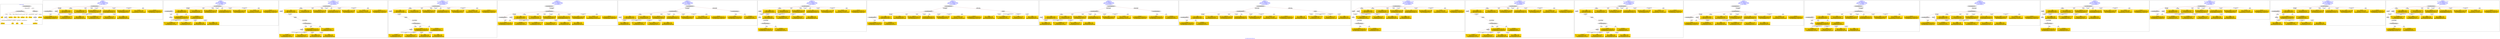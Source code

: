 digraph n0 {
fontcolor="blue"
remincross="true"
label="s15-s-detroit-institute-of-art.json"
subgraph cluster_0 {
label="1-correct model"
n2[style="filled",color="white",fillcolor="lightgray",label="CulturalHeritageObject1"];
n3[shape="plaintext",style="filled",fillcolor="gold",label="date"];
n4[style="filled",color="white",fillcolor="lightgray",label="Person1"];
n5[shape="plaintext",style="filled",fillcolor="gold",label="dimensions"];
n6[shape="plaintext",style="filled",fillcolor="gold",label="medium"];
n7[shape="plaintext",style="filled",fillcolor="gold",label="credit"];
n8[shape="plaintext",style="filled",fillcolor="gold",label="provenance"];
n9[shape="plaintext",style="filled",fillcolor="gold",label="title"];
n10[shape="plaintext",style="filled",fillcolor="gold",label="accession"];
n11[style="filled",color="white",fillcolor="lightgray",label="Concept1"];
n12[shape="plaintext",style="filled",fillcolor="gold",label="nationality"];
n13[shape="plaintext",style="filled",fillcolor="gold",label="birth"];
n14[shape="plaintext",style="filled",fillcolor="gold",label="death"];
n15[shape="plaintext",style="filled",fillcolor="gold",label="name"];
n16[style="filled",color="white",fillcolor="lightgray",label="EuropeanaAggregation1"];
n17[style="filled",color="white",fillcolor="lightgray",label="WebResource1"];
n18[shape="plaintext",style="filled",fillcolor="gold",label="imageURL"];
n19[shape="plaintext",style="filled",fillcolor="gold",label="classification"];
}
subgraph cluster_1 {
label="candidate 0\nlink coherence:1.0\nnode coherence:1.0\nconfidence:0.47693465021886045\nmapping score:0.6205166782780817\ncost:14.99976\n-precision:0.73-recall:0.65"
n21[style="filled",color="white",fillcolor="lightgray",label="CulturalHeritageObject1"];
n22[style="filled",color="white",fillcolor="lightgray",label="CulturalHeritageObject2"];
n23[style="filled",color="white",fillcolor="lightgray",label="Person1"];
n24[shape="plaintext",style="filled",fillcolor="gold",label="date\n[Person,dateOfBirth,0.362]\n[CulturalHeritageObject,created,0.311]\n[Person,dateOfDeath,0.299]\n[CulturalHeritageObject,provenance,0.028]"];
n25[shape="plaintext",style="filled",fillcolor="gold",label="medium\n[CulturalHeritageObject,medium,0.825]\n[Concept,prefLabel,0.064]\n[CulturalHeritageObject,description,0.058]\n[Person,biographicalInformation,0.053]"];
n26[shape="plaintext",style="filled",fillcolor="gold",label="death\n[Person,dateOfBirth,0.368]\n[Person,dateOfDeath,0.36]\n[CulturalHeritageObject,created,0.24]\n[Person,biographicalInformation,0.031]"];
n27[shape="plaintext",style="filled",fillcolor="gold",label="provenance\n[CulturalHeritageObject,provenance,0.348]\n[CulturalHeritageObject,description,0.224]\n[CulturalHeritageObject,title,0.215]\n[Person,biographicalInformation,0.213]"];
n28[shape="plaintext",style="filled",fillcolor="gold",label="title\n[CulturalHeritageObject,title,0.373]\n[CulturalHeritageObject,description,0.312]\n[Person,biographicalInformation,0.18]\n[CulturalHeritageObject,provenance,0.135]"];
n29[shape="plaintext",style="filled",fillcolor="gold",label="accession\n[CulturalHeritageObject,extent,0.788]\n[CulturalHeritageObject,accessionNumber,0.162]\n[CulturalHeritageObject,provenance,0.037]\n[CulturalHeritageObject,description,0.012]"];
n30[shape="plaintext",style="filled",fillcolor="gold",label="credit\n[CulturalHeritageObject,provenance,0.684]\n[CulturalHeritageObject,description,0.12]\n[CulturalHeritageObject,title,0.114]\n[Person,nameOfThePerson,0.082]"];
n31[shape="plaintext",style="filled",fillcolor="gold",label="nationality\n[Person,countryAssociatedWithThePerson,0.79]\n[Concept,prefLabel,0.092]\n[CulturalHeritageObject,provenance,0.07]\n[CulturalHeritageObject,title,0.048]"];
n32[shape="plaintext",style="filled",fillcolor="gold",label="classification\n[Person,biographicalInformation,0.425]\n[Concept,prefLabel,0.323]\n[CulturalHeritageObject,description,0.176]\n[CulturalHeritageObject,title,0.076]"];
n33[shape="plaintext",style="filled",fillcolor="gold",label="imageURL\n[WebResource,classLink,0.699]\n[Document,classLink,0.289]\n[CulturalHeritageObject,accessionNumber,0.01]\n[CulturalHeritageObject,description,0.002]"];
n34[shape="plaintext",style="filled",fillcolor="gold",label="name\n[Person,nameOfThePerson,0.493]\n[Document,classLink,0.231]\n[CulturalHeritageObject,provenance,0.163]\n[CulturalHeritageObject,title,0.113]"];
n35[shape="plaintext",style="filled",fillcolor="gold",label="dimensions\n[CulturalHeritageObject,extent,0.707]\n[CulturalHeritageObject,accessionNumber,0.126]\n[CulturalHeritageObject,description,0.085]\n[CulturalHeritageObject,medium,0.081]"];
n36[shape="plaintext",style="filled",fillcolor="gold",label="birth\n[Person,dateOfBirth,0.434]\n[Person,dateOfDeath,0.258]\n[CulturalHeritageObject,created,0.254]\n[Person,biographicalInformation,0.055]"];
}
subgraph cluster_2 {
label="candidate 1\nlink coherence:1.0\nnode coherence:1.0\nconfidence:0.47693465021886045\nmapping score:0.6205166782780817\ncost:14.99997\n-precision:0.67-recall:0.59"
n38[style="filled",color="white",fillcolor="lightgray",label="CulturalHeritageObject1"];
n39[style="filled",color="white",fillcolor="lightgray",label="CulturalHeritageObject2"];
n40[style="filled",color="white",fillcolor="lightgray",label="Person2"];
n41[shape="plaintext",style="filled",fillcolor="gold",label="date\n[Person,dateOfBirth,0.362]\n[CulturalHeritageObject,created,0.311]\n[Person,dateOfDeath,0.299]\n[CulturalHeritageObject,provenance,0.028]"];
n42[shape="plaintext",style="filled",fillcolor="gold",label="nationality\n[Person,countryAssociatedWithThePerson,0.79]\n[Concept,prefLabel,0.092]\n[CulturalHeritageObject,provenance,0.07]\n[CulturalHeritageObject,title,0.048]"];
n43[shape="plaintext",style="filled",fillcolor="gold",label="name\n[Person,nameOfThePerson,0.493]\n[Document,classLink,0.231]\n[CulturalHeritageObject,provenance,0.163]\n[CulturalHeritageObject,title,0.113]"];
n44[shape="plaintext",style="filled",fillcolor="gold",label="birth\n[Person,dateOfBirth,0.434]\n[Person,dateOfDeath,0.258]\n[CulturalHeritageObject,created,0.254]\n[Person,biographicalInformation,0.055]"];
n45[shape="plaintext",style="filled",fillcolor="gold",label="medium\n[CulturalHeritageObject,medium,0.825]\n[Concept,prefLabel,0.064]\n[CulturalHeritageObject,description,0.058]\n[Person,biographicalInformation,0.053]"];
n46[shape="plaintext",style="filled",fillcolor="gold",label="provenance\n[CulturalHeritageObject,provenance,0.348]\n[CulturalHeritageObject,description,0.224]\n[CulturalHeritageObject,title,0.215]\n[Person,biographicalInformation,0.213]"];
n47[shape="plaintext",style="filled",fillcolor="gold",label="title\n[CulturalHeritageObject,title,0.373]\n[CulturalHeritageObject,description,0.312]\n[Person,biographicalInformation,0.18]\n[CulturalHeritageObject,provenance,0.135]"];
n48[shape="plaintext",style="filled",fillcolor="gold",label="accession\n[CulturalHeritageObject,extent,0.788]\n[CulturalHeritageObject,accessionNumber,0.162]\n[CulturalHeritageObject,provenance,0.037]\n[CulturalHeritageObject,description,0.012]"];
n49[shape="plaintext",style="filled",fillcolor="gold",label="credit\n[CulturalHeritageObject,provenance,0.684]\n[CulturalHeritageObject,description,0.12]\n[CulturalHeritageObject,title,0.114]\n[Person,nameOfThePerson,0.082]"];
n50[shape="plaintext",style="filled",fillcolor="gold",label="death\n[Person,dateOfBirth,0.368]\n[Person,dateOfDeath,0.36]\n[CulturalHeritageObject,created,0.24]\n[Person,biographicalInformation,0.031]"];
n51[shape="plaintext",style="filled",fillcolor="gold",label="classification\n[Person,biographicalInformation,0.425]\n[Concept,prefLabel,0.323]\n[CulturalHeritageObject,description,0.176]\n[CulturalHeritageObject,title,0.076]"];
n52[shape="plaintext",style="filled",fillcolor="gold",label="imageURL\n[WebResource,classLink,0.699]\n[Document,classLink,0.289]\n[CulturalHeritageObject,accessionNumber,0.01]\n[CulturalHeritageObject,description,0.002]"];
n53[shape="plaintext",style="filled",fillcolor="gold",label="dimensions\n[CulturalHeritageObject,extent,0.707]\n[CulturalHeritageObject,accessionNumber,0.126]\n[CulturalHeritageObject,description,0.085]\n[CulturalHeritageObject,medium,0.081]"];
}
subgraph cluster_3 {
label="candidate 10\nlink coherence:0.8823529411764706\nnode coherence:1.0\nconfidence:0.47693465021886045\nmapping score:0.6205166782780817\ncost:116.009792\n-precision:0.59-recall:0.59"
n55[style="filled",color="white",fillcolor="lightgray",label="CulturalHeritageObject1"];
n56[style="filled",color="white",fillcolor="lightgray",label="Person1"];
n57[style="filled",color="white",fillcolor="lightgray",label="CulturalHeritageObject2"];
n58[style="filled",color="white",fillcolor="lightgray",label="Person2"];
n59[style="filled",color="white",fillcolor="lightgray",label="Place2"];
n60[shape="plaintext",style="filled",fillcolor="gold",label="date\n[Person,dateOfBirth,0.362]\n[CulturalHeritageObject,created,0.311]\n[Person,dateOfDeath,0.299]\n[CulturalHeritageObject,provenance,0.028]"];
n61[shape="plaintext",style="filled",fillcolor="gold",label="nationality\n[Person,countryAssociatedWithThePerson,0.79]\n[Concept,prefLabel,0.092]\n[CulturalHeritageObject,provenance,0.07]\n[CulturalHeritageObject,title,0.048]"];
n62[shape="plaintext",style="filled",fillcolor="gold",label="name\n[Person,nameOfThePerson,0.493]\n[Document,classLink,0.231]\n[CulturalHeritageObject,provenance,0.163]\n[CulturalHeritageObject,title,0.113]"];
n63[shape="plaintext",style="filled",fillcolor="gold",label="birth\n[Person,dateOfBirth,0.434]\n[Person,dateOfDeath,0.258]\n[CulturalHeritageObject,created,0.254]\n[Person,biographicalInformation,0.055]"];
n64[shape="plaintext",style="filled",fillcolor="gold",label="medium\n[CulturalHeritageObject,medium,0.825]\n[Concept,prefLabel,0.064]\n[CulturalHeritageObject,description,0.058]\n[Person,biographicalInformation,0.053]"];
n65[shape="plaintext",style="filled",fillcolor="gold",label="provenance\n[CulturalHeritageObject,provenance,0.348]\n[CulturalHeritageObject,description,0.224]\n[CulturalHeritageObject,title,0.215]\n[Person,biographicalInformation,0.213]"];
n66[shape="plaintext",style="filled",fillcolor="gold",label="title\n[CulturalHeritageObject,title,0.373]\n[CulturalHeritageObject,description,0.312]\n[Person,biographicalInformation,0.18]\n[CulturalHeritageObject,provenance,0.135]"];
n67[shape="plaintext",style="filled",fillcolor="gold",label="accession\n[CulturalHeritageObject,extent,0.788]\n[CulturalHeritageObject,accessionNumber,0.162]\n[CulturalHeritageObject,provenance,0.037]\n[CulturalHeritageObject,description,0.012]"];
n68[shape="plaintext",style="filled",fillcolor="gold",label="credit\n[CulturalHeritageObject,provenance,0.684]\n[CulturalHeritageObject,description,0.12]\n[CulturalHeritageObject,title,0.114]\n[Person,nameOfThePerson,0.082]"];
n69[shape="plaintext",style="filled",fillcolor="gold",label="death\n[Person,dateOfBirth,0.368]\n[Person,dateOfDeath,0.36]\n[CulturalHeritageObject,created,0.24]\n[Person,biographicalInformation,0.031]"];
n70[shape="plaintext",style="filled",fillcolor="gold",label="classification\n[Person,biographicalInformation,0.425]\n[Concept,prefLabel,0.323]\n[CulturalHeritageObject,description,0.176]\n[CulturalHeritageObject,title,0.076]"];
n71[shape="plaintext",style="filled",fillcolor="gold",label="imageURL\n[WebResource,classLink,0.699]\n[Document,classLink,0.289]\n[CulturalHeritageObject,accessionNumber,0.01]\n[CulturalHeritageObject,description,0.002]"];
n72[shape="plaintext",style="filled",fillcolor="gold",label="dimensions\n[CulturalHeritageObject,extent,0.707]\n[CulturalHeritageObject,accessionNumber,0.126]\n[CulturalHeritageObject,description,0.085]\n[CulturalHeritageObject,medium,0.081]"];
}
subgraph cluster_4 {
label="candidate 11\nlink coherence:0.8823529411764706\nnode coherence:1.0\nconfidence:0.47693465021886045\nmapping score:0.6205166782780817\ncost:215.009792\n-precision:0.59-recall:0.59"
n74[style="filled",color="white",fillcolor="lightgray",label="CulturalHeritageObject1"];
n75[style="filled",color="white",fillcolor="lightgray",label="Person1"];
n76[style="filled",color="white",fillcolor="lightgray",label="Place2"];
n77[style="filled",color="white",fillcolor="lightgray",label="CulturalHeritageObject2"];
n78[style="filled",color="white",fillcolor="lightgray",label="Person2"];
n79[shape="plaintext",style="filled",fillcolor="gold",label="date\n[Person,dateOfBirth,0.362]\n[CulturalHeritageObject,created,0.311]\n[Person,dateOfDeath,0.299]\n[CulturalHeritageObject,provenance,0.028]"];
n80[shape="plaintext",style="filled",fillcolor="gold",label="nationality\n[Person,countryAssociatedWithThePerson,0.79]\n[Concept,prefLabel,0.092]\n[CulturalHeritageObject,provenance,0.07]\n[CulturalHeritageObject,title,0.048]"];
n81[shape="plaintext",style="filled",fillcolor="gold",label="name\n[Person,nameOfThePerson,0.493]\n[Document,classLink,0.231]\n[CulturalHeritageObject,provenance,0.163]\n[CulturalHeritageObject,title,0.113]"];
n82[shape="plaintext",style="filled",fillcolor="gold",label="birth\n[Person,dateOfBirth,0.434]\n[Person,dateOfDeath,0.258]\n[CulturalHeritageObject,created,0.254]\n[Person,biographicalInformation,0.055]"];
n83[shape="plaintext",style="filled",fillcolor="gold",label="medium\n[CulturalHeritageObject,medium,0.825]\n[Concept,prefLabel,0.064]\n[CulturalHeritageObject,description,0.058]\n[Person,biographicalInformation,0.053]"];
n84[shape="plaintext",style="filled",fillcolor="gold",label="provenance\n[CulturalHeritageObject,provenance,0.348]\n[CulturalHeritageObject,description,0.224]\n[CulturalHeritageObject,title,0.215]\n[Person,biographicalInformation,0.213]"];
n85[shape="plaintext",style="filled",fillcolor="gold",label="title\n[CulturalHeritageObject,title,0.373]\n[CulturalHeritageObject,description,0.312]\n[Person,biographicalInformation,0.18]\n[CulturalHeritageObject,provenance,0.135]"];
n86[shape="plaintext",style="filled",fillcolor="gold",label="accession\n[CulturalHeritageObject,extent,0.788]\n[CulturalHeritageObject,accessionNumber,0.162]\n[CulturalHeritageObject,provenance,0.037]\n[CulturalHeritageObject,description,0.012]"];
n87[shape="plaintext",style="filled",fillcolor="gold",label="credit\n[CulturalHeritageObject,provenance,0.684]\n[CulturalHeritageObject,description,0.12]\n[CulturalHeritageObject,title,0.114]\n[Person,nameOfThePerson,0.082]"];
n88[shape="plaintext",style="filled",fillcolor="gold",label="death\n[Person,dateOfBirth,0.368]\n[Person,dateOfDeath,0.36]\n[CulturalHeritageObject,created,0.24]\n[Person,biographicalInformation,0.031]"];
n89[shape="plaintext",style="filled",fillcolor="gold",label="classification\n[Person,biographicalInformation,0.425]\n[Concept,prefLabel,0.323]\n[CulturalHeritageObject,description,0.176]\n[CulturalHeritageObject,title,0.076]"];
n90[shape="plaintext",style="filled",fillcolor="gold",label="imageURL\n[WebResource,classLink,0.699]\n[Document,classLink,0.289]\n[CulturalHeritageObject,accessionNumber,0.01]\n[CulturalHeritageObject,description,0.002]"];
n91[shape="plaintext",style="filled",fillcolor="gold",label="dimensions\n[CulturalHeritageObject,extent,0.707]\n[CulturalHeritageObject,accessionNumber,0.126]\n[CulturalHeritageObject,description,0.085]\n[CulturalHeritageObject,medium,0.081]"];
}
subgraph cluster_5 {
label="candidate 12\nlink coherence:0.875\nnode coherence:1.0\nconfidence:0.47693465021886045\nmapping score:0.6205166782780817\ncost:15.99979\n-precision:0.69-recall:0.65"
n93[style="filled",color="white",fillcolor="lightgray",label="CulturalHeritageObject1"];
n94[style="filled",color="white",fillcolor="lightgray",label="CulturalHeritageObject2"];
n95[style="filled",color="white",fillcolor="lightgray",label="Person2"];
n96[style="filled",color="white",fillcolor="lightgray",label="EuropeanaAggregation1"];
n97[shape="plaintext",style="filled",fillcolor="gold",label="date\n[Person,dateOfBirth,0.362]\n[CulturalHeritageObject,created,0.311]\n[Person,dateOfDeath,0.299]\n[CulturalHeritageObject,provenance,0.028]"];
n98[shape="plaintext",style="filled",fillcolor="gold",label="nationality\n[Person,countryAssociatedWithThePerson,0.79]\n[Concept,prefLabel,0.092]\n[CulturalHeritageObject,provenance,0.07]\n[CulturalHeritageObject,title,0.048]"];
n99[shape="plaintext",style="filled",fillcolor="gold",label="name\n[Person,nameOfThePerson,0.493]\n[Document,classLink,0.231]\n[CulturalHeritageObject,provenance,0.163]\n[CulturalHeritageObject,title,0.113]"];
n100[shape="plaintext",style="filled",fillcolor="gold",label="birth\n[Person,dateOfBirth,0.434]\n[Person,dateOfDeath,0.258]\n[CulturalHeritageObject,created,0.254]\n[Person,biographicalInformation,0.055]"];
n101[shape="plaintext",style="filled",fillcolor="gold",label="medium\n[CulturalHeritageObject,medium,0.825]\n[Concept,prefLabel,0.064]\n[CulturalHeritageObject,description,0.058]\n[Person,biographicalInformation,0.053]"];
n102[shape="plaintext",style="filled",fillcolor="gold",label="provenance\n[CulturalHeritageObject,provenance,0.348]\n[CulturalHeritageObject,description,0.224]\n[CulturalHeritageObject,title,0.215]\n[Person,biographicalInformation,0.213]"];
n103[shape="plaintext",style="filled",fillcolor="gold",label="title\n[CulturalHeritageObject,title,0.373]\n[CulturalHeritageObject,description,0.312]\n[Person,biographicalInformation,0.18]\n[CulturalHeritageObject,provenance,0.135]"];
n104[shape="plaintext",style="filled",fillcolor="gold",label="accession\n[CulturalHeritageObject,extent,0.788]\n[CulturalHeritageObject,accessionNumber,0.162]\n[CulturalHeritageObject,provenance,0.037]\n[CulturalHeritageObject,description,0.012]"];
n105[shape="plaintext",style="filled",fillcolor="gold",label="credit\n[CulturalHeritageObject,provenance,0.684]\n[CulturalHeritageObject,description,0.12]\n[CulturalHeritageObject,title,0.114]\n[Person,nameOfThePerson,0.082]"];
n106[shape="plaintext",style="filled",fillcolor="gold",label="death\n[Person,dateOfBirth,0.368]\n[Person,dateOfDeath,0.36]\n[CulturalHeritageObject,created,0.24]\n[Person,biographicalInformation,0.031]"];
n107[shape="plaintext",style="filled",fillcolor="gold",label="classification\n[Person,biographicalInformation,0.425]\n[Concept,prefLabel,0.323]\n[CulturalHeritageObject,description,0.176]\n[CulturalHeritageObject,title,0.076]"];
n108[shape="plaintext",style="filled",fillcolor="gold",label="imageURL\n[WebResource,classLink,0.699]\n[Document,classLink,0.289]\n[CulturalHeritageObject,accessionNumber,0.01]\n[CulturalHeritageObject,description,0.002]"];
n109[shape="plaintext",style="filled",fillcolor="gold",label="dimensions\n[CulturalHeritageObject,extent,0.707]\n[CulturalHeritageObject,accessionNumber,0.126]\n[CulturalHeritageObject,description,0.085]\n[CulturalHeritageObject,medium,0.081]"];
}
subgraph cluster_6 {
label="candidate 13\nlink coherence:0.875\nnode coherence:1.0\nconfidence:0.47693465021886045\nmapping score:0.6205166782780817\ncost:115.009622\n-precision:0.75-recall:0.71"
n111[style="filled",color="white",fillcolor="lightgray",label="CulturalHeritageObject1"];
n112[style="filled",color="white",fillcolor="lightgray",label="Person1"];
n113[style="filled",color="white",fillcolor="lightgray",label="EuropeanaAggregation1"];
n114[style="filled",color="white",fillcolor="lightgray",label="CulturalHeritageObject2"];
n115[shape="plaintext",style="filled",fillcolor="gold",label="date\n[Person,dateOfBirth,0.362]\n[CulturalHeritageObject,created,0.311]\n[Person,dateOfDeath,0.299]\n[CulturalHeritageObject,provenance,0.028]"];
n116[shape="plaintext",style="filled",fillcolor="gold",label="medium\n[CulturalHeritageObject,medium,0.825]\n[Concept,prefLabel,0.064]\n[CulturalHeritageObject,description,0.058]\n[Person,biographicalInformation,0.053]"];
n117[shape="plaintext",style="filled",fillcolor="gold",label="death\n[Person,dateOfBirth,0.368]\n[Person,dateOfDeath,0.36]\n[CulturalHeritageObject,created,0.24]\n[Person,biographicalInformation,0.031]"];
n118[shape="plaintext",style="filled",fillcolor="gold",label="provenance\n[CulturalHeritageObject,provenance,0.348]\n[CulturalHeritageObject,description,0.224]\n[CulturalHeritageObject,title,0.215]\n[Person,biographicalInformation,0.213]"];
n119[shape="plaintext",style="filled",fillcolor="gold",label="title\n[CulturalHeritageObject,title,0.373]\n[CulturalHeritageObject,description,0.312]\n[Person,biographicalInformation,0.18]\n[CulturalHeritageObject,provenance,0.135]"];
n120[shape="plaintext",style="filled",fillcolor="gold",label="accession\n[CulturalHeritageObject,extent,0.788]\n[CulturalHeritageObject,accessionNumber,0.162]\n[CulturalHeritageObject,provenance,0.037]\n[CulturalHeritageObject,description,0.012]"];
n121[shape="plaintext",style="filled",fillcolor="gold",label="credit\n[CulturalHeritageObject,provenance,0.684]\n[CulturalHeritageObject,description,0.12]\n[CulturalHeritageObject,title,0.114]\n[Person,nameOfThePerson,0.082]"];
n122[shape="plaintext",style="filled",fillcolor="gold",label="nationality\n[Person,countryAssociatedWithThePerson,0.79]\n[Concept,prefLabel,0.092]\n[CulturalHeritageObject,provenance,0.07]\n[CulturalHeritageObject,title,0.048]"];
n123[shape="plaintext",style="filled",fillcolor="gold",label="classification\n[Person,biographicalInformation,0.425]\n[Concept,prefLabel,0.323]\n[CulturalHeritageObject,description,0.176]\n[CulturalHeritageObject,title,0.076]"];
n124[shape="plaintext",style="filled",fillcolor="gold",label="imageURL\n[WebResource,classLink,0.699]\n[Document,classLink,0.289]\n[CulturalHeritageObject,accessionNumber,0.01]\n[CulturalHeritageObject,description,0.002]"];
n125[shape="plaintext",style="filled",fillcolor="gold",label="name\n[Person,nameOfThePerson,0.493]\n[Document,classLink,0.231]\n[CulturalHeritageObject,provenance,0.163]\n[CulturalHeritageObject,title,0.113]"];
n126[shape="plaintext",style="filled",fillcolor="gold",label="dimensions\n[CulturalHeritageObject,extent,0.707]\n[CulturalHeritageObject,accessionNumber,0.126]\n[CulturalHeritageObject,description,0.085]\n[CulturalHeritageObject,medium,0.081]"];
n127[shape="plaintext",style="filled",fillcolor="gold",label="birth\n[Person,dateOfBirth,0.434]\n[Person,dateOfDeath,0.258]\n[CulturalHeritageObject,created,0.254]\n[Person,biographicalInformation,0.055]"];
}
subgraph cluster_7 {
label="candidate 14\nlink coherence:0.875\nnode coherence:1.0\nconfidence:0.47693465021886045\nmapping score:0.6205166782780817\ncost:115.009792\n-precision:0.69-recall:0.65"
n129[style="filled",color="white",fillcolor="lightgray",label="CulturalHeritageObject1"];
n130[style="filled",color="white",fillcolor="lightgray",label="Person1"];
n131[style="filled",color="white",fillcolor="lightgray",label="Place2"];
n132[style="filled",color="white",fillcolor="lightgray",label="CulturalHeritageObject2"];
n133[shape="plaintext",style="filled",fillcolor="gold",label="date\n[Person,dateOfBirth,0.362]\n[CulturalHeritageObject,created,0.311]\n[Person,dateOfDeath,0.299]\n[CulturalHeritageObject,provenance,0.028]"];
n134[shape="plaintext",style="filled",fillcolor="gold",label="medium\n[CulturalHeritageObject,medium,0.825]\n[Concept,prefLabel,0.064]\n[CulturalHeritageObject,description,0.058]\n[Person,biographicalInformation,0.053]"];
n135[shape="plaintext",style="filled",fillcolor="gold",label="death\n[Person,dateOfBirth,0.368]\n[Person,dateOfDeath,0.36]\n[CulturalHeritageObject,created,0.24]\n[Person,biographicalInformation,0.031]"];
n136[shape="plaintext",style="filled",fillcolor="gold",label="provenance\n[CulturalHeritageObject,provenance,0.348]\n[CulturalHeritageObject,description,0.224]\n[CulturalHeritageObject,title,0.215]\n[Person,biographicalInformation,0.213]"];
n137[shape="plaintext",style="filled",fillcolor="gold",label="title\n[CulturalHeritageObject,title,0.373]\n[CulturalHeritageObject,description,0.312]\n[Person,biographicalInformation,0.18]\n[CulturalHeritageObject,provenance,0.135]"];
n138[shape="plaintext",style="filled",fillcolor="gold",label="accession\n[CulturalHeritageObject,extent,0.788]\n[CulturalHeritageObject,accessionNumber,0.162]\n[CulturalHeritageObject,provenance,0.037]\n[CulturalHeritageObject,description,0.012]"];
n139[shape="plaintext",style="filled",fillcolor="gold",label="credit\n[CulturalHeritageObject,provenance,0.684]\n[CulturalHeritageObject,description,0.12]\n[CulturalHeritageObject,title,0.114]\n[Person,nameOfThePerson,0.082]"];
n140[shape="plaintext",style="filled",fillcolor="gold",label="nationality\n[Person,countryAssociatedWithThePerson,0.79]\n[Concept,prefLabel,0.092]\n[CulturalHeritageObject,provenance,0.07]\n[CulturalHeritageObject,title,0.048]"];
n141[shape="plaintext",style="filled",fillcolor="gold",label="classification\n[Person,biographicalInformation,0.425]\n[Concept,prefLabel,0.323]\n[CulturalHeritageObject,description,0.176]\n[CulturalHeritageObject,title,0.076]"];
n142[shape="plaintext",style="filled",fillcolor="gold",label="imageURL\n[WebResource,classLink,0.699]\n[Document,classLink,0.289]\n[CulturalHeritageObject,accessionNumber,0.01]\n[CulturalHeritageObject,description,0.002]"];
n143[shape="plaintext",style="filled",fillcolor="gold",label="name\n[Person,nameOfThePerson,0.493]\n[Document,classLink,0.231]\n[CulturalHeritageObject,provenance,0.163]\n[CulturalHeritageObject,title,0.113]"];
n144[shape="plaintext",style="filled",fillcolor="gold",label="dimensions\n[CulturalHeritageObject,extent,0.707]\n[CulturalHeritageObject,accessionNumber,0.126]\n[CulturalHeritageObject,description,0.085]\n[CulturalHeritageObject,medium,0.081]"];
n145[shape="plaintext",style="filled",fillcolor="gold",label="birth\n[Person,dateOfBirth,0.434]\n[Person,dateOfDeath,0.258]\n[CulturalHeritageObject,created,0.254]\n[Person,biographicalInformation,0.055]"];
}
subgraph cluster_8 {
label="candidate 15\nlink coherence:0.875\nnode coherence:1.0\nconfidence:0.47693465021886045\nmapping score:0.6205166782780817\ncost:115.009802\n-precision:0.69-recall:0.65"
n147[style="filled",color="white",fillcolor="lightgray",label="CulturalHeritageObject1"];
n148[style="filled",color="white",fillcolor="lightgray",label="CulturalHeritageObject2"];
n149[style="filled",color="white",fillcolor="lightgray",label="EuropeanaAggregation1"];
n150[style="filled",color="white",fillcolor="lightgray",label="Person1"];
n151[shape="plaintext",style="filled",fillcolor="gold",label="date\n[Person,dateOfBirth,0.362]\n[CulturalHeritageObject,created,0.311]\n[Person,dateOfDeath,0.299]\n[CulturalHeritageObject,provenance,0.028]"];
n152[shape="plaintext",style="filled",fillcolor="gold",label="medium\n[CulturalHeritageObject,medium,0.825]\n[Concept,prefLabel,0.064]\n[CulturalHeritageObject,description,0.058]\n[Person,biographicalInformation,0.053]"];
n153[shape="plaintext",style="filled",fillcolor="gold",label="death\n[Person,dateOfBirth,0.368]\n[Person,dateOfDeath,0.36]\n[CulturalHeritageObject,created,0.24]\n[Person,biographicalInformation,0.031]"];
n154[shape="plaintext",style="filled",fillcolor="gold",label="provenance\n[CulturalHeritageObject,provenance,0.348]\n[CulturalHeritageObject,description,0.224]\n[CulturalHeritageObject,title,0.215]\n[Person,biographicalInformation,0.213]"];
n155[shape="plaintext",style="filled",fillcolor="gold",label="title\n[CulturalHeritageObject,title,0.373]\n[CulturalHeritageObject,description,0.312]\n[Person,biographicalInformation,0.18]\n[CulturalHeritageObject,provenance,0.135]"];
n156[shape="plaintext",style="filled",fillcolor="gold",label="accession\n[CulturalHeritageObject,extent,0.788]\n[CulturalHeritageObject,accessionNumber,0.162]\n[CulturalHeritageObject,provenance,0.037]\n[CulturalHeritageObject,description,0.012]"];
n157[shape="plaintext",style="filled",fillcolor="gold",label="credit\n[CulturalHeritageObject,provenance,0.684]\n[CulturalHeritageObject,description,0.12]\n[CulturalHeritageObject,title,0.114]\n[Person,nameOfThePerson,0.082]"];
n158[shape="plaintext",style="filled",fillcolor="gold",label="nationality\n[Person,countryAssociatedWithThePerson,0.79]\n[Concept,prefLabel,0.092]\n[CulturalHeritageObject,provenance,0.07]\n[CulturalHeritageObject,title,0.048]"];
n159[shape="plaintext",style="filled",fillcolor="gold",label="classification\n[Person,biographicalInformation,0.425]\n[Concept,prefLabel,0.323]\n[CulturalHeritageObject,description,0.176]\n[CulturalHeritageObject,title,0.076]"];
n160[shape="plaintext",style="filled",fillcolor="gold",label="imageURL\n[WebResource,classLink,0.699]\n[Document,classLink,0.289]\n[CulturalHeritageObject,accessionNumber,0.01]\n[CulturalHeritageObject,description,0.002]"];
n161[shape="plaintext",style="filled",fillcolor="gold",label="name\n[Person,nameOfThePerson,0.493]\n[Document,classLink,0.231]\n[CulturalHeritageObject,provenance,0.163]\n[CulturalHeritageObject,title,0.113]"];
n162[shape="plaintext",style="filled",fillcolor="gold",label="dimensions\n[CulturalHeritageObject,extent,0.707]\n[CulturalHeritageObject,accessionNumber,0.126]\n[CulturalHeritageObject,description,0.085]\n[CulturalHeritageObject,medium,0.081]"];
n163[shape="plaintext",style="filled",fillcolor="gold",label="birth\n[Person,dateOfBirth,0.434]\n[Person,dateOfDeath,0.258]\n[CulturalHeritageObject,created,0.254]\n[Person,biographicalInformation,0.055]"];
}
subgraph cluster_9 {
label="candidate 16\nlink coherence:0.875\nnode coherence:1.0\nconfidence:0.47693465021886045\nmapping score:0.6205166782780817\ncost:214.019794\n-precision:0.69-recall:0.65"
n165[style="filled",color="white",fillcolor="lightgray",label="CulturalHeritageObject1"];
n166[style="filled",color="white",fillcolor="lightgray",label="Person1"];
n167[style="filled",color="white",fillcolor="lightgray",label="EuropeanaAggregation1"];
n168[style="filled",color="white",fillcolor="lightgray",label="CulturalHeritageObject2"];
n169[shape="plaintext",style="filled",fillcolor="gold",label="date\n[Person,dateOfBirth,0.362]\n[CulturalHeritageObject,created,0.311]\n[Person,dateOfDeath,0.299]\n[CulturalHeritageObject,provenance,0.028]"];
n170[shape="plaintext",style="filled",fillcolor="gold",label="medium\n[CulturalHeritageObject,medium,0.825]\n[Concept,prefLabel,0.064]\n[CulturalHeritageObject,description,0.058]\n[Person,biographicalInformation,0.053]"];
n171[shape="plaintext",style="filled",fillcolor="gold",label="death\n[Person,dateOfBirth,0.368]\n[Person,dateOfDeath,0.36]\n[CulturalHeritageObject,created,0.24]\n[Person,biographicalInformation,0.031]"];
n172[shape="plaintext",style="filled",fillcolor="gold",label="provenance\n[CulturalHeritageObject,provenance,0.348]\n[CulturalHeritageObject,description,0.224]\n[CulturalHeritageObject,title,0.215]\n[Person,biographicalInformation,0.213]"];
n173[shape="plaintext",style="filled",fillcolor="gold",label="title\n[CulturalHeritageObject,title,0.373]\n[CulturalHeritageObject,description,0.312]\n[Person,biographicalInformation,0.18]\n[CulturalHeritageObject,provenance,0.135]"];
n174[shape="plaintext",style="filled",fillcolor="gold",label="accession\n[CulturalHeritageObject,extent,0.788]\n[CulturalHeritageObject,accessionNumber,0.162]\n[CulturalHeritageObject,provenance,0.037]\n[CulturalHeritageObject,description,0.012]"];
n175[shape="plaintext",style="filled",fillcolor="gold",label="credit\n[CulturalHeritageObject,provenance,0.684]\n[CulturalHeritageObject,description,0.12]\n[CulturalHeritageObject,title,0.114]\n[Person,nameOfThePerson,0.082]"];
n176[shape="plaintext",style="filled",fillcolor="gold",label="nationality\n[Person,countryAssociatedWithThePerson,0.79]\n[Concept,prefLabel,0.092]\n[CulturalHeritageObject,provenance,0.07]\n[CulturalHeritageObject,title,0.048]"];
n177[shape="plaintext",style="filled",fillcolor="gold",label="classification\n[Person,biographicalInformation,0.425]\n[Concept,prefLabel,0.323]\n[CulturalHeritageObject,description,0.176]\n[CulturalHeritageObject,title,0.076]"];
n178[shape="plaintext",style="filled",fillcolor="gold",label="imageURL\n[WebResource,classLink,0.699]\n[Document,classLink,0.289]\n[CulturalHeritageObject,accessionNumber,0.01]\n[CulturalHeritageObject,description,0.002]"];
n179[shape="plaintext",style="filled",fillcolor="gold",label="name\n[Person,nameOfThePerson,0.493]\n[Document,classLink,0.231]\n[CulturalHeritageObject,provenance,0.163]\n[CulturalHeritageObject,title,0.113]"];
n180[shape="plaintext",style="filled",fillcolor="gold",label="dimensions\n[CulturalHeritageObject,extent,0.707]\n[CulturalHeritageObject,accessionNumber,0.126]\n[CulturalHeritageObject,description,0.085]\n[CulturalHeritageObject,medium,0.081]"];
n181[shape="plaintext",style="filled",fillcolor="gold",label="birth\n[Person,dateOfBirth,0.434]\n[Person,dateOfDeath,0.258]\n[CulturalHeritageObject,created,0.254]\n[Person,biographicalInformation,0.055]"];
}
subgraph cluster_10 {
label="candidate 17\nlink coherence:0.875\nnode coherence:1.0\nconfidence:0.47693465021886045\nmapping score:0.6205166782780817\ncost:214.019974\n-precision:0.62-recall:0.59"
n183[style="filled",color="white",fillcolor="lightgray",label="CulturalHeritageObject1"];
n184[style="filled",color="white",fillcolor="lightgray",label="CulturalHeritageObject2"];
n185[style="filled",color="white",fillcolor="lightgray",label="EuropeanaAggregation1"];
n186[style="filled",color="white",fillcolor="lightgray",label="Person1"];
n187[shape="plaintext",style="filled",fillcolor="gold",label="date\n[Person,dateOfBirth,0.362]\n[CulturalHeritageObject,created,0.311]\n[Person,dateOfDeath,0.299]\n[CulturalHeritageObject,provenance,0.028]"];
n188[shape="plaintext",style="filled",fillcolor="gold",label="medium\n[CulturalHeritageObject,medium,0.825]\n[Concept,prefLabel,0.064]\n[CulturalHeritageObject,description,0.058]\n[Person,biographicalInformation,0.053]"];
n189[shape="plaintext",style="filled",fillcolor="gold",label="death\n[Person,dateOfBirth,0.368]\n[Person,dateOfDeath,0.36]\n[CulturalHeritageObject,created,0.24]\n[Person,biographicalInformation,0.031]"];
n190[shape="plaintext",style="filled",fillcolor="gold",label="provenance\n[CulturalHeritageObject,provenance,0.348]\n[CulturalHeritageObject,description,0.224]\n[CulturalHeritageObject,title,0.215]\n[Person,biographicalInformation,0.213]"];
n191[shape="plaintext",style="filled",fillcolor="gold",label="title\n[CulturalHeritageObject,title,0.373]\n[CulturalHeritageObject,description,0.312]\n[Person,biographicalInformation,0.18]\n[CulturalHeritageObject,provenance,0.135]"];
n192[shape="plaintext",style="filled",fillcolor="gold",label="accession\n[CulturalHeritageObject,extent,0.788]\n[CulturalHeritageObject,accessionNumber,0.162]\n[CulturalHeritageObject,provenance,0.037]\n[CulturalHeritageObject,description,0.012]"];
n193[shape="plaintext",style="filled",fillcolor="gold",label="credit\n[CulturalHeritageObject,provenance,0.684]\n[CulturalHeritageObject,description,0.12]\n[CulturalHeritageObject,title,0.114]\n[Person,nameOfThePerson,0.082]"];
n194[shape="plaintext",style="filled",fillcolor="gold",label="nationality\n[Person,countryAssociatedWithThePerson,0.79]\n[Concept,prefLabel,0.092]\n[CulturalHeritageObject,provenance,0.07]\n[CulturalHeritageObject,title,0.048]"];
n195[shape="plaintext",style="filled",fillcolor="gold",label="classification\n[Person,biographicalInformation,0.425]\n[Concept,prefLabel,0.323]\n[CulturalHeritageObject,description,0.176]\n[CulturalHeritageObject,title,0.076]"];
n196[shape="plaintext",style="filled",fillcolor="gold",label="imageURL\n[WebResource,classLink,0.699]\n[Document,classLink,0.289]\n[CulturalHeritageObject,accessionNumber,0.01]\n[CulturalHeritageObject,description,0.002]"];
n197[shape="plaintext",style="filled",fillcolor="gold",label="name\n[Person,nameOfThePerson,0.493]\n[Document,classLink,0.231]\n[CulturalHeritageObject,provenance,0.163]\n[CulturalHeritageObject,title,0.113]"];
n198[shape="plaintext",style="filled",fillcolor="gold",label="dimensions\n[CulturalHeritageObject,extent,0.707]\n[CulturalHeritageObject,accessionNumber,0.126]\n[CulturalHeritageObject,description,0.085]\n[CulturalHeritageObject,medium,0.081]"];
n199[shape="plaintext",style="filled",fillcolor="gold",label="birth\n[Person,dateOfBirth,0.434]\n[Person,dateOfDeath,0.258]\n[CulturalHeritageObject,created,0.254]\n[Person,biographicalInformation,0.055]"];
}
subgraph cluster_11 {
label="candidate 18\nlink coherence:0.8235294117647058\nnode coherence:1.0\nconfidence:0.47693465021886045\nmapping score:0.6205166782780817\ncost:116.009782\n-precision:0.59-recall:0.59"
n201[style="filled",color="white",fillcolor="lightgray",label="CulturalHeritageObject1"];
n202[style="filled",color="white",fillcolor="lightgray",label="Person1"];
n203[style="filled",color="white",fillcolor="lightgray",label="Person2"];
n204[style="filled",color="white",fillcolor="lightgray",label="Place2"];
n205[style="filled",color="white",fillcolor="lightgray",label="CulturalHeritageObject2"];
n206[shape="plaintext",style="filled",fillcolor="gold",label="date\n[Person,dateOfBirth,0.362]\n[CulturalHeritageObject,created,0.311]\n[Person,dateOfDeath,0.299]\n[CulturalHeritageObject,provenance,0.028]"];
n207[shape="plaintext",style="filled",fillcolor="gold",label="nationality\n[Person,countryAssociatedWithThePerson,0.79]\n[Concept,prefLabel,0.092]\n[CulturalHeritageObject,provenance,0.07]\n[CulturalHeritageObject,title,0.048]"];
n208[shape="plaintext",style="filled",fillcolor="gold",label="name\n[Person,nameOfThePerson,0.493]\n[Document,classLink,0.231]\n[CulturalHeritageObject,provenance,0.163]\n[CulturalHeritageObject,title,0.113]"];
n209[shape="plaintext",style="filled",fillcolor="gold",label="birth\n[Person,dateOfBirth,0.434]\n[Person,dateOfDeath,0.258]\n[CulturalHeritageObject,created,0.254]\n[Person,biographicalInformation,0.055]"];
n210[shape="plaintext",style="filled",fillcolor="gold",label="medium\n[CulturalHeritageObject,medium,0.825]\n[Concept,prefLabel,0.064]\n[CulturalHeritageObject,description,0.058]\n[Person,biographicalInformation,0.053]"];
n211[shape="plaintext",style="filled",fillcolor="gold",label="provenance\n[CulturalHeritageObject,provenance,0.348]\n[CulturalHeritageObject,description,0.224]\n[CulturalHeritageObject,title,0.215]\n[Person,biographicalInformation,0.213]"];
n212[shape="plaintext",style="filled",fillcolor="gold",label="title\n[CulturalHeritageObject,title,0.373]\n[CulturalHeritageObject,description,0.312]\n[Person,biographicalInformation,0.18]\n[CulturalHeritageObject,provenance,0.135]"];
n213[shape="plaintext",style="filled",fillcolor="gold",label="accession\n[CulturalHeritageObject,extent,0.788]\n[CulturalHeritageObject,accessionNumber,0.162]\n[CulturalHeritageObject,provenance,0.037]\n[CulturalHeritageObject,description,0.012]"];
n214[shape="plaintext",style="filled",fillcolor="gold",label="credit\n[CulturalHeritageObject,provenance,0.684]\n[CulturalHeritageObject,description,0.12]\n[CulturalHeritageObject,title,0.114]\n[Person,nameOfThePerson,0.082]"];
n215[shape="plaintext",style="filled",fillcolor="gold",label="death\n[Person,dateOfBirth,0.368]\n[Person,dateOfDeath,0.36]\n[CulturalHeritageObject,created,0.24]\n[Person,biographicalInformation,0.031]"];
n216[shape="plaintext",style="filled",fillcolor="gold",label="classification\n[Person,biographicalInformation,0.425]\n[Concept,prefLabel,0.323]\n[CulturalHeritageObject,description,0.176]\n[CulturalHeritageObject,title,0.076]"];
n217[shape="plaintext",style="filled",fillcolor="gold",label="imageURL\n[WebResource,classLink,0.699]\n[Document,classLink,0.289]\n[CulturalHeritageObject,accessionNumber,0.01]\n[CulturalHeritageObject,description,0.002]"];
n218[shape="plaintext",style="filled",fillcolor="gold",label="dimensions\n[CulturalHeritageObject,extent,0.707]\n[CulturalHeritageObject,accessionNumber,0.126]\n[CulturalHeritageObject,description,0.085]\n[CulturalHeritageObject,medium,0.081]"];
}
subgraph cluster_12 {
label="candidate 19\nlink coherence:0.8235294117647058\nnode coherence:1.0\nconfidence:0.47693465021886045\nmapping score:0.6205166782780817\ncost:215.009792\n-precision:0.59-recall:0.59"
n220[style="filled",color="white",fillcolor="lightgray",label="CulturalHeritageObject1"];
n221[style="filled",color="white",fillcolor="lightgray",label="Person1"];
n222[style="filled",color="white",fillcolor="lightgray",label="Place2"];
n223[style="filled",color="white",fillcolor="lightgray",label="CulturalHeritageObject2"];
n224[style="filled",color="white",fillcolor="lightgray",label="Person2"];
n225[shape="plaintext",style="filled",fillcolor="gold",label="date\n[Person,dateOfBirth,0.362]\n[CulturalHeritageObject,created,0.311]\n[Person,dateOfDeath,0.299]\n[CulturalHeritageObject,provenance,0.028]"];
n226[shape="plaintext",style="filled",fillcolor="gold",label="nationality\n[Person,countryAssociatedWithThePerson,0.79]\n[Concept,prefLabel,0.092]\n[CulturalHeritageObject,provenance,0.07]\n[CulturalHeritageObject,title,0.048]"];
n227[shape="plaintext",style="filled",fillcolor="gold",label="name\n[Person,nameOfThePerson,0.493]\n[Document,classLink,0.231]\n[CulturalHeritageObject,provenance,0.163]\n[CulturalHeritageObject,title,0.113]"];
n228[shape="plaintext",style="filled",fillcolor="gold",label="birth\n[Person,dateOfBirth,0.434]\n[Person,dateOfDeath,0.258]\n[CulturalHeritageObject,created,0.254]\n[Person,biographicalInformation,0.055]"];
n229[shape="plaintext",style="filled",fillcolor="gold",label="medium\n[CulturalHeritageObject,medium,0.825]\n[Concept,prefLabel,0.064]\n[CulturalHeritageObject,description,0.058]\n[Person,biographicalInformation,0.053]"];
n230[shape="plaintext",style="filled",fillcolor="gold",label="provenance\n[CulturalHeritageObject,provenance,0.348]\n[CulturalHeritageObject,description,0.224]\n[CulturalHeritageObject,title,0.215]\n[Person,biographicalInformation,0.213]"];
n231[shape="plaintext",style="filled",fillcolor="gold",label="title\n[CulturalHeritageObject,title,0.373]\n[CulturalHeritageObject,description,0.312]\n[Person,biographicalInformation,0.18]\n[CulturalHeritageObject,provenance,0.135]"];
n232[shape="plaintext",style="filled",fillcolor="gold",label="accession\n[CulturalHeritageObject,extent,0.788]\n[CulturalHeritageObject,accessionNumber,0.162]\n[CulturalHeritageObject,provenance,0.037]\n[CulturalHeritageObject,description,0.012]"];
n233[shape="plaintext",style="filled",fillcolor="gold",label="credit\n[CulturalHeritageObject,provenance,0.684]\n[CulturalHeritageObject,description,0.12]\n[CulturalHeritageObject,title,0.114]\n[Person,nameOfThePerson,0.082]"];
n234[shape="plaintext",style="filled",fillcolor="gold",label="death\n[Person,dateOfBirth,0.368]\n[Person,dateOfDeath,0.36]\n[CulturalHeritageObject,created,0.24]\n[Person,biographicalInformation,0.031]"];
n235[shape="plaintext",style="filled",fillcolor="gold",label="classification\n[Person,biographicalInformation,0.425]\n[Concept,prefLabel,0.323]\n[CulturalHeritageObject,description,0.176]\n[CulturalHeritageObject,title,0.076]"];
n236[shape="plaintext",style="filled",fillcolor="gold",label="imageURL\n[WebResource,classLink,0.699]\n[Document,classLink,0.289]\n[CulturalHeritageObject,accessionNumber,0.01]\n[CulturalHeritageObject,description,0.002]"];
n237[shape="plaintext",style="filled",fillcolor="gold",label="dimensions\n[CulturalHeritageObject,extent,0.707]\n[CulturalHeritageObject,accessionNumber,0.126]\n[CulturalHeritageObject,description,0.085]\n[CulturalHeritageObject,medium,0.081]"];
}
subgraph cluster_13 {
label="candidate 2\nlink coherence:0.9411764705882353\nnode coherence:1.0\nconfidence:0.47693465021886045\nmapping score:0.6205166782780817\ncost:116.009792\n-precision:0.59-recall:0.59"
n239[style="filled",color="white",fillcolor="lightgray",label="CulturalHeritageObject1"];
n240[style="filled",color="white",fillcolor="lightgray",label="Person1"];
n241[style="filled",color="white",fillcolor="lightgray",label="CulturalHeritageObject2"];
n242[style="filled",color="white",fillcolor="lightgray",label="Person2"];
n243[style="filled",color="white",fillcolor="lightgray",label="Place2"];
n244[shape="plaintext",style="filled",fillcolor="gold",label="date\n[Person,dateOfBirth,0.362]\n[CulturalHeritageObject,created,0.311]\n[Person,dateOfDeath,0.299]\n[CulturalHeritageObject,provenance,0.028]"];
n245[shape="plaintext",style="filled",fillcolor="gold",label="nationality\n[Person,countryAssociatedWithThePerson,0.79]\n[Concept,prefLabel,0.092]\n[CulturalHeritageObject,provenance,0.07]\n[CulturalHeritageObject,title,0.048]"];
n246[shape="plaintext",style="filled",fillcolor="gold",label="name\n[Person,nameOfThePerson,0.493]\n[Document,classLink,0.231]\n[CulturalHeritageObject,provenance,0.163]\n[CulturalHeritageObject,title,0.113]"];
n247[shape="plaintext",style="filled",fillcolor="gold",label="birth\n[Person,dateOfBirth,0.434]\n[Person,dateOfDeath,0.258]\n[CulturalHeritageObject,created,0.254]\n[Person,biographicalInformation,0.055]"];
n248[shape="plaintext",style="filled",fillcolor="gold",label="medium\n[CulturalHeritageObject,medium,0.825]\n[Concept,prefLabel,0.064]\n[CulturalHeritageObject,description,0.058]\n[Person,biographicalInformation,0.053]"];
n249[shape="plaintext",style="filled",fillcolor="gold",label="provenance\n[CulturalHeritageObject,provenance,0.348]\n[CulturalHeritageObject,description,0.224]\n[CulturalHeritageObject,title,0.215]\n[Person,biographicalInformation,0.213]"];
n250[shape="plaintext",style="filled",fillcolor="gold",label="title\n[CulturalHeritageObject,title,0.373]\n[CulturalHeritageObject,description,0.312]\n[Person,biographicalInformation,0.18]\n[CulturalHeritageObject,provenance,0.135]"];
n251[shape="plaintext",style="filled",fillcolor="gold",label="accession\n[CulturalHeritageObject,extent,0.788]\n[CulturalHeritageObject,accessionNumber,0.162]\n[CulturalHeritageObject,provenance,0.037]\n[CulturalHeritageObject,description,0.012]"];
n252[shape="plaintext",style="filled",fillcolor="gold",label="credit\n[CulturalHeritageObject,provenance,0.684]\n[CulturalHeritageObject,description,0.12]\n[CulturalHeritageObject,title,0.114]\n[Person,nameOfThePerson,0.082]"];
n253[shape="plaintext",style="filled",fillcolor="gold",label="death\n[Person,dateOfBirth,0.368]\n[Person,dateOfDeath,0.36]\n[CulturalHeritageObject,created,0.24]\n[Person,biographicalInformation,0.031]"];
n254[shape="plaintext",style="filled",fillcolor="gold",label="classification\n[Person,biographicalInformation,0.425]\n[Concept,prefLabel,0.323]\n[CulturalHeritageObject,description,0.176]\n[CulturalHeritageObject,title,0.076]"];
n255[shape="plaintext",style="filled",fillcolor="gold",label="imageURL\n[WebResource,classLink,0.699]\n[Document,classLink,0.289]\n[CulturalHeritageObject,accessionNumber,0.01]\n[CulturalHeritageObject,description,0.002]"];
n256[shape="plaintext",style="filled",fillcolor="gold",label="dimensions\n[CulturalHeritageObject,extent,0.707]\n[CulturalHeritageObject,accessionNumber,0.126]\n[CulturalHeritageObject,description,0.085]\n[CulturalHeritageObject,medium,0.081]"];
}
subgraph cluster_14 {
label="candidate 3\nlink coherence:0.9375\nnode coherence:1.0\nconfidence:0.47693465021886045\nmapping score:0.6205166782780817\ncost:15.99959\n-precision:0.75-recall:0.71"
n258[style="filled",color="white",fillcolor="lightgray",label="CulturalHeritageObject1"];
n259[style="filled",color="white",fillcolor="lightgray",label="CulturalHeritageObject2"];
n260[style="filled",color="white",fillcolor="lightgray",label="Person1"];
n261[style="filled",color="white",fillcolor="lightgray",label="EuropeanaAggregation1"];
n262[shape="plaintext",style="filled",fillcolor="gold",label="date\n[Person,dateOfBirth,0.362]\n[CulturalHeritageObject,created,0.311]\n[Person,dateOfDeath,0.299]\n[CulturalHeritageObject,provenance,0.028]"];
n263[shape="plaintext",style="filled",fillcolor="gold",label="medium\n[CulturalHeritageObject,medium,0.825]\n[Concept,prefLabel,0.064]\n[CulturalHeritageObject,description,0.058]\n[Person,biographicalInformation,0.053]"];
n264[shape="plaintext",style="filled",fillcolor="gold",label="death\n[Person,dateOfBirth,0.368]\n[Person,dateOfDeath,0.36]\n[CulturalHeritageObject,created,0.24]\n[Person,biographicalInformation,0.031]"];
n265[shape="plaintext",style="filled",fillcolor="gold",label="provenance\n[CulturalHeritageObject,provenance,0.348]\n[CulturalHeritageObject,description,0.224]\n[CulturalHeritageObject,title,0.215]\n[Person,biographicalInformation,0.213]"];
n266[shape="plaintext",style="filled",fillcolor="gold",label="title\n[CulturalHeritageObject,title,0.373]\n[CulturalHeritageObject,description,0.312]\n[Person,biographicalInformation,0.18]\n[CulturalHeritageObject,provenance,0.135]"];
n267[shape="plaintext",style="filled",fillcolor="gold",label="accession\n[CulturalHeritageObject,extent,0.788]\n[CulturalHeritageObject,accessionNumber,0.162]\n[CulturalHeritageObject,provenance,0.037]\n[CulturalHeritageObject,description,0.012]"];
n268[shape="plaintext",style="filled",fillcolor="gold",label="credit\n[CulturalHeritageObject,provenance,0.684]\n[CulturalHeritageObject,description,0.12]\n[CulturalHeritageObject,title,0.114]\n[Person,nameOfThePerson,0.082]"];
n269[shape="plaintext",style="filled",fillcolor="gold",label="nationality\n[Person,countryAssociatedWithThePerson,0.79]\n[Concept,prefLabel,0.092]\n[CulturalHeritageObject,provenance,0.07]\n[CulturalHeritageObject,title,0.048]"];
n270[shape="plaintext",style="filled",fillcolor="gold",label="classification\n[Person,biographicalInformation,0.425]\n[Concept,prefLabel,0.323]\n[CulturalHeritageObject,description,0.176]\n[CulturalHeritageObject,title,0.076]"];
n271[shape="plaintext",style="filled",fillcolor="gold",label="imageURL\n[WebResource,classLink,0.699]\n[Document,classLink,0.289]\n[CulturalHeritageObject,accessionNumber,0.01]\n[CulturalHeritageObject,description,0.002]"];
n272[shape="plaintext",style="filled",fillcolor="gold",label="name\n[Person,nameOfThePerson,0.493]\n[Document,classLink,0.231]\n[CulturalHeritageObject,provenance,0.163]\n[CulturalHeritageObject,title,0.113]"];
n273[shape="plaintext",style="filled",fillcolor="gold",label="dimensions\n[CulturalHeritageObject,extent,0.707]\n[CulturalHeritageObject,accessionNumber,0.126]\n[CulturalHeritageObject,description,0.085]\n[CulturalHeritageObject,medium,0.081]"];
n274[shape="plaintext",style="filled",fillcolor="gold",label="birth\n[Person,dateOfBirth,0.434]\n[Person,dateOfDeath,0.258]\n[CulturalHeritageObject,created,0.254]\n[Person,biographicalInformation,0.055]"];
}
subgraph cluster_15 {
label="candidate 4\nlink coherence:0.9375\nnode coherence:1.0\nconfidence:0.47693465021886045\nmapping score:0.6205166782780817\ncost:15.9998\n-precision:0.69-recall:0.65"
n276[style="filled",color="white",fillcolor="lightgray",label="CulturalHeritageObject1"];
n277[style="filled",color="white",fillcolor="lightgray",label="CulturalHeritageObject2"];
n278[style="filled",color="white",fillcolor="lightgray",label="Person2"];
n279[style="filled",color="white",fillcolor="lightgray",label="EuropeanaAggregation1"];
n280[shape="plaintext",style="filled",fillcolor="gold",label="date\n[Person,dateOfBirth,0.362]\n[CulturalHeritageObject,created,0.311]\n[Person,dateOfDeath,0.299]\n[CulturalHeritageObject,provenance,0.028]"];
n281[shape="plaintext",style="filled",fillcolor="gold",label="nationality\n[Person,countryAssociatedWithThePerson,0.79]\n[Concept,prefLabel,0.092]\n[CulturalHeritageObject,provenance,0.07]\n[CulturalHeritageObject,title,0.048]"];
n282[shape="plaintext",style="filled",fillcolor="gold",label="name\n[Person,nameOfThePerson,0.493]\n[Document,classLink,0.231]\n[CulturalHeritageObject,provenance,0.163]\n[CulturalHeritageObject,title,0.113]"];
n283[shape="plaintext",style="filled",fillcolor="gold",label="birth\n[Person,dateOfBirth,0.434]\n[Person,dateOfDeath,0.258]\n[CulturalHeritageObject,created,0.254]\n[Person,biographicalInformation,0.055]"];
n284[shape="plaintext",style="filled",fillcolor="gold",label="medium\n[CulturalHeritageObject,medium,0.825]\n[Concept,prefLabel,0.064]\n[CulturalHeritageObject,description,0.058]\n[Person,biographicalInformation,0.053]"];
n285[shape="plaintext",style="filled",fillcolor="gold",label="provenance\n[CulturalHeritageObject,provenance,0.348]\n[CulturalHeritageObject,description,0.224]\n[CulturalHeritageObject,title,0.215]\n[Person,biographicalInformation,0.213]"];
n286[shape="plaintext",style="filled",fillcolor="gold",label="title\n[CulturalHeritageObject,title,0.373]\n[CulturalHeritageObject,description,0.312]\n[Person,biographicalInformation,0.18]\n[CulturalHeritageObject,provenance,0.135]"];
n287[shape="plaintext",style="filled",fillcolor="gold",label="accession\n[CulturalHeritageObject,extent,0.788]\n[CulturalHeritageObject,accessionNumber,0.162]\n[CulturalHeritageObject,provenance,0.037]\n[CulturalHeritageObject,description,0.012]"];
n288[shape="plaintext",style="filled",fillcolor="gold",label="credit\n[CulturalHeritageObject,provenance,0.684]\n[CulturalHeritageObject,description,0.12]\n[CulturalHeritageObject,title,0.114]\n[Person,nameOfThePerson,0.082]"];
n289[shape="plaintext",style="filled",fillcolor="gold",label="death\n[Person,dateOfBirth,0.368]\n[Person,dateOfDeath,0.36]\n[CulturalHeritageObject,created,0.24]\n[Person,biographicalInformation,0.031]"];
n290[shape="plaintext",style="filled",fillcolor="gold",label="classification\n[Person,biographicalInformation,0.425]\n[Concept,prefLabel,0.323]\n[CulturalHeritageObject,description,0.176]\n[CulturalHeritageObject,title,0.076]"];
n291[shape="plaintext",style="filled",fillcolor="gold",label="imageURL\n[WebResource,classLink,0.699]\n[Document,classLink,0.289]\n[CulturalHeritageObject,accessionNumber,0.01]\n[CulturalHeritageObject,description,0.002]"];
n292[shape="plaintext",style="filled",fillcolor="gold",label="dimensions\n[CulturalHeritageObject,extent,0.707]\n[CulturalHeritageObject,accessionNumber,0.126]\n[CulturalHeritageObject,description,0.085]\n[CulturalHeritageObject,medium,0.081]"];
}
subgraph cluster_16 {
label="candidate 5\nlink coherence:0.9375\nnode coherence:1.0\nconfidence:0.47693465021886045\nmapping score:0.6205166782780817\ncost:115.009762\n-precision:0.69-recall:0.65"
n294[style="filled",color="white",fillcolor="lightgray",label="CulturalHeritageObject1"];
n295[style="filled",color="white",fillcolor="lightgray",label="CulturalHeritageObject2"];
n296[style="filled",color="white",fillcolor="lightgray",label="Person1"];
n297[style="filled",color="white",fillcolor="lightgray",label="EuropeanaAggregation1"];
n298[shape="plaintext",style="filled",fillcolor="gold",label="date\n[Person,dateOfBirth,0.362]\n[CulturalHeritageObject,created,0.311]\n[Person,dateOfDeath,0.299]\n[CulturalHeritageObject,provenance,0.028]"];
n299[shape="plaintext",style="filled",fillcolor="gold",label="medium\n[CulturalHeritageObject,medium,0.825]\n[Concept,prefLabel,0.064]\n[CulturalHeritageObject,description,0.058]\n[Person,biographicalInformation,0.053]"];
n300[shape="plaintext",style="filled",fillcolor="gold",label="death\n[Person,dateOfBirth,0.368]\n[Person,dateOfDeath,0.36]\n[CulturalHeritageObject,created,0.24]\n[Person,biographicalInformation,0.031]"];
n301[shape="plaintext",style="filled",fillcolor="gold",label="provenance\n[CulturalHeritageObject,provenance,0.348]\n[CulturalHeritageObject,description,0.224]\n[CulturalHeritageObject,title,0.215]\n[Person,biographicalInformation,0.213]"];
n302[shape="plaintext",style="filled",fillcolor="gold",label="title\n[CulturalHeritageObject,title,0.373]\n[CulturalHeritageObject,description,0.312]\n[Person,biographicalInformation,0.18]\n[CulturalHeritageObject,provenance,0.135]"];
n303[shape="plaintext",style="filled",fillcolor="gold",label="accession\n[CulturalHeritageObject,extent,0.788]\n[CulturalHeritageObject,accessionNumber,0.162]\n[CulturalHeritageObject,provenance,0.037]\n[CulturalHeritageObject,description,0.012]"];
n304[shape="plaintext",style="filled",fillcolor="gold",label="credit\n[CulturalHeritageObject,provenance,0.684]\n[CulturalHeritageObject,description,0.12]\n[CulturalHeritageObject,title,0.114]\n[Person,nameOfThePerson,0.082]"];
n305[shape="plaintext",style="filled",fillcolor="gold",label="nationality\n[Person,countryAssociatedWithThePerson,0.79]\n[Concept,prefLabel,0.092]\n[CulturalHeritageObject,provenance,0.07]\n[CulturalHeritageObject,title,0.048]"];
n306[shape="plaintext",style="filled",fillcolor="gold",label="classification\n[Person,biographicalInformation,0.425]\n[Concept,prefLabel,0.323]\n[CulturalHeritageObject,description,0.176]\n[CulturalHeritageObject,title,0.076]"];
n307[shape="plaintext",style="filled",fillcolor="gold",label="imageURL\n[WebResource,classLink,0.699]\n[Document,classLink,0.289]\n[CulturalHeritageObject,accessionNumber,0.01]\n[CulturalHeritageObject,description,0.002]"];
n308[shape="plaintext",style="filled",fillcolor="gold",label="name\n[Person,nameOfThePerson,0.493]\n[Document,classLink,0.231]\n[CulturalHeritageObject,provenance,0.163]\n[CulturalHeritageObject,title,0.113]"];
n309[shape="plaintext",style="filled",fillcolor="gold",label="dimensions\n[CulturalHeritageObject,extent,0.707]\n[CulturalHeritageObject,accessionNumber,0.126]\n[CulturalHeritageObject,description,0.085]\n[CulturalHeritageObject,medium,0.081]"];
n310[shape="plaintext",style="filled",fillcolor="gold",label="birth\n[Person,dateOfBirth,0.434]\n[Person,dateOfDeath,0.258]\n[CulturalHeritageObject,created,0.254]\n[Person,biographicalInformation,0.055]"];
}
subgraph cluster_17 {
label="candidate 6\nlink coherence:0.9375\nnode coherence:1.0\nconfidence:0.47693465021886045\nmapping score:0.6205166782780817\ncost:115.009792\n-precision:0.69-recall:0.65"
n312[style="filled",color="white",fillcolor="lightgray",label="CulturalHeritageObject1"];
n313[style="filled",color="white",fillcolor="lightgray",label="Person1"];
n314[style="filled",color="white",fillcolor="lightgray",label="Place2"];
n315[style="filled",color="white",fillcolor="lightgray",label="CulturalHeritageObject2"];
n316[shape="plaintext",style="filled",fillcolor="gold",label="date\n[Person,dateOfBirth,0.362]\n[CulturalHeritageObject,created,0.311]\n[Person,dateOfDeath,0.299]\n[CulturalHeritageObject,provenance,0.028]"];
n317[shape="plaintext",style="filled",fillcolor="gold",label="medium\n[CulturalHeritageObject,medium,0.825]\n[Concept,prefLabel,0.064]\n[CulturalHeritageObject,description,0.058]\n[Person,biographicalInformation,0.053]"];
n318[shape="plaintext",style="filled",fillcolor="gold",label="death\n[Person,dateOfBirth,0.368]\n[Person,dateOfDeath,0.36]\n[CulturalHeritageObject,created,0.24]\n[Person,biographicalInformation,0.031]"];
n319[shape="plaintext",style="filled",fillcolor="gold",label="provenance\n[CulturalHeritageObject,provenance,0.348]\n[CulturalHeritageObject,description,0.224]\n[CulturalHeritageObject,title,0.215]\n[Person,biographicalInformation,0.213]"];
n320[shape="plaintext",style="filled",fillcolor="gold",label="title\n[CulturalHeritageObject,title,0.373]\n[CulturalHeritageObject,description,0.312]\n[Person,biographicalInformation,0.18]\n[CulturalHeritageObject,provenance,0.135]"];
n321[shape="plaintext",style="filled",fillcolor="gold",label="accession\n[CulturalHeritageObject,extent,0.788]\n[CulturalHeritageObject,accessionNumber,0.162]\n[CulturalHeritageObject,provenance,0.037]\n[CulturalHeritageObject,description,0.012]"];
n322[shape="plaintext",style="filled",fillcolor="gold",label="credit\n[CulturalHeritageObject,provenance,0.684]\n[CulturalHeritageObject,description,0.12]\n[CulturalHeritageObject,title,0.114]\n[Person,nameOfThePerson,0.082]"];
n323[shape="plaintext",style="filled",fillcolor="gold",label="nationality\n[Person,countryAssociatedWithThePerson,0.79]\n[Concept,prefLabel,0.092]\n[CulturalHeritageObject,provenance,0.07]\n[CulturalHeritageObject,title,0.048]"];
n324[shape="plaintext",style="filled",fillcolor="gold",label="classification\n[Person,biographicalInformation,0.425]\n[Concept,prefLabel,0.323]\n[CulturalHeritageObject,description,0.176]\n[CulturalHeritageObject,title,0.076]"];
n325[shape="plaintext",style="filled",fillcolor="gold",label="imageURL\n[WebResource,classLink,0.699]\n[Document,classLink,0.289]\n[CulturalHeritageObject,accessionNumber,0.01]\n[CulturalHeritageObject,description,0.002]"];
n326[shape="plaintext",style="filled",fillcolor="gold",label="name\n[Person,nameOfThePerson,0.493]\n[Document,classLink,0.231]\n[CulturalHeritageObject,provenance,0.163]\n[CulturalHeritageObject,title,0.113]"];
n327[shape="plaintext",style="filled",fillcolor="gold",label="dimensions\n[CulturalHeritageObject,extent,0.707]\n[CulturalHeritageObject,accessionNumber,0.126]\n[CulturalHeritageObject,description,0.085]\n[CulturalHeritageObject,medium,0.081]"];
n328[shape="plaintext",style="filled",fillcolor="gold",label="birth\n[Person,dateOfBirth,0.434]\n[Person,dateOfDeath,0.258]\n[CulturalHeritageObject,created,0.254]\n[Person,biographicalInformation,0.055]"];
}
subgraph cluster_18 {
label="candidate 7\nlink coherence:0.9333333333333333\nnode coherence:1.0\nconfidence:0.47693465021886045\nmapping score:0.6205166782780817\ncost:14.99996\n-precision:0.67-recall:0.59"
n330[style="filled",color="white",fillcolor="lightgray",label="CulturalHeritageObject1"];
n331[style="filled",color="white",fillcolor="lightgray",label="CulturalHeritageObject2"];
n332[style="filled",color="white",fillcolor="lightgray",label="Person2"];
n333[shape="plaintext",style="filled",fillcolor="gold",label="date\n[Person,dateOfBirth,0.362]\n[CulturalHeritageObject,created,0.311]\n[Person,dateOfDeath,0.299]\n[CulturalHeritageObject,provenance,0.028]"];
n334[shape="plaintext",style="filled",fillcolor="gold",label="nationality\n[Person,countryAssociatedWithThePerson,0.79]\n[Concept,prefLabel,0.092]\n[CulturalHeritageObject,provenance,0.07]\n[CulturalHeritageObject,title,0.048]"];
n335[shape="plaintext",style="filled",fillcolor="gold",label="name\n[Person,nameOfThePerson,0.493]\n[Document,classLink,0.231]\n[CulturalHeritageObject,provenance,0.163]\n[CulturalHeritageObject,title,0.113]"];
n336[shape="plaintext",style="filled",fillcolor="gold",label="birth\n[Person,dateOfBirth,0.434]\n[Person,dateOfDeath,0.258]\n[CulturalHeritageObject,created,0.254]\n[Person,biographicalInformation,0.055]"];
n337[shape="plaintext",style="filled",fillcolor="gold",label="medium\n[CulturalHeritageObject,medium,0.825]\n[Concept,prefLabel,0.064]\n[CulturalHeritageObject,description,0.058]\n[Person,biographicalInformation,0.053]"];
n338[shape="plaintext",style="filled",fillcolor="gold",label="provenance\n[CulturalHeritageObject,provenance,0.348]\n[CulturalHeritageObject,description,0.224]\n[CulturalHeritageObject,title,0.215]\n[Person,biographicalInformation,0.213]"];
n339[shape="plaintext",style="filled",fillcolor="gold",label="title\n[CulturalHeritageObject,title,0.373]\n[CulturalHeritageObject,description,0.312]\n[Person,biographicalInformation,0.18]\n[CulturalHeritageObject,provenance,0.135]"];
n340[shape="plaintext",style="filled",fillcolor="gold",label="accession\n[CulturalHeritageObject,extent,0.788]\n[CulturalHeritageObject,accessionNumber,0.162]\n[CulturalHeritageObject,provenance,0.037]\n[CulturalHeritageObject,description,0.012]"];
n341[shape="plaintext",style="filled",fillcolor="gold",label="credit\n[CulturalHeritageObject,provenance,0.684]\n[CulturalHeritageObject,description,0.12]\n[CulturalHeritageObject,title,0.114]\n[Person,nameOfThePerson,0.082]"];
n342[shape="plaintext",style="filled",fillcolor="gold",label="death\n[Person,dateOfBirth,0.368]\n[Person,dateOfDeath,0.36]\n[CulturalHeritageObject,created,0.24]\n[Person,biographicalInformation,0.031]"];
n343[shape="plaintext",style="filled",fillcolor="gold",label="classification\n[Person,biographicalInformation,0.425]\n[Concept,prefLabel,0.323]\n[CulturalHeritageObject,description,0.176]\n[CulturalHeritageObject,title,0.076]"];
n344[shape="plaintext",style="filled",fillcolor="gold",label="imageURL\n[WebResource,classLink,0.699]\n[Document,classLink,0.289]\n[CulturalHeritageObject,accessionNumber,0.01]\n[CulturalHeritageObject,description,0.002]"];
n345[shape="plaintext",style="filled",fillcolor="gold",label="dimensions\n[CulturalHeritageObject,extent,0.707]\n[CulturalHeritageObject,accessionNumber,0.126]\n[CulturalHeritageObject,description,0.085]\n[CulturalHeritageObject,medium,0.081]"];
}
subgraph cluster_19 {
label="candidate 8\nlink coherence:0.9333333333333333\nnode coherence:1.0\nconfidence:0.47693465021886045\nmapping score:0.6205166782780817\ncost:113.99997\n-precision:0.67-recall:0.59"
n347[style="filled",color="white",fillcolor="lightgray",label="CulturalHeritageObject1"];
n348[style="filled",color="white",fillcolor="lightgray",label="CulturalHeritageObject2"];
n349[style="filled",color="white",fillcolor="lightgray",label="Person1"];
n350[shape="plaintext",style="filled",fillcolor="gold",label="date\n[Person,dateOfBirth,0.362]\n[CulturalHeritageObject,created,0.311]\n[Person,dateOfDeath,0.299]\n[CulturalHeritageObject,provenance,0.028]"];
n351[shape="plaintext",style="filled",fillcolor="gold",label="medium\n[CulturalHeritageObject,medium,0.825]\n[Concept,prefLabel,0.064]\n[CulturalHeritageObject,description,0.058]\n[Person,biographicalInformation,0.053]"];
n352[shape="plaintext",style="filled",fillcolor="gold",label="death\n[Person,dateOfBirth,0.368]\n[Person,dateOfDeath,0.36]\n[CulturalHeritageObject,created,0.24]\n[Person,biographicalInformation,0.031]"];
n353[shape="plaintext",style="filled",fillcolor="gold",label="provenance\n[CulturalHeritageObject,provenance,0.348]\n[CulturalHeritageObject,description,0.224]\n[CulturalHeritageObject,title,0.215]\n[Person,biographicalInformation,0.213]"];
n354[shape="plaintext",style="filled",fillcolor="gold",label="title\n[CulturalHeritageObject,title,0.373]\n[CulturalHeritageObject,description,0.312]\n[Person,biographicalInformation,0.18]\n[CulturalHeritageObject,provenance,0.135]"];
n355[shape="plaintext",style="filled",fillcolor="gold",label="accession\n[CulturalHeritageObject,extent,0.788]\n[CulturalHeritageObject,accessionNumber,0.162]\n[CulturalHeritageObject,provenance,0.037]\n[CulturalHeritageObject,description,0.012]"];
n356[shape="plaintext",style="filled",fillcolor="gold",label="credit\n[CulturalHeritageObject,provenance,0.684]\n[CulturalHeritageObject,description,0.12]\n[CulturalHeritageObject,title,0.114]\n[Person,nameOfThePerson,0.082]"];
n357[shape="plaintext",style="filled",fillcolor="gold",label="nationality\n[Person,countryAssociatedWithThePerson,0.79]\n[Concept,prefLabel,0.092]\n[CulturalHeritageObject,provenance,0.07]\n[CulturalHeritageObject,title,0.048]"];
n358[shape="plaintext",style="filled",fillcolor="gold",label="classification\n[Person,biographicalInformation,0.425]\n[Concept,prefLabel,0.323]\n[CulturalHeritageObject,description,0.176]\n[CulturalHeritageObject,title,0.076]"];
n359[shape="plaintext",style="filled",fillcolor="gold",label="imageURL\n[WebResource,classLink,0.699]\n[Document,classLink,0.289]\n[CulturalHeritageObject,accessionNumber,0.01]\n[CulturalHeritageObject,description,0.002]"];
n360[shape="plaintext",style="filled",fillcolor="gold",label="name\n[Person,nameOfThePerson,0.493]\n[Document,classLink,0.231]\n[CulturalHeritageObject,provenance,0.163]\n[CulturalHeritageObject,title,0.113]"];
n361[shape="plaintext",style="filled",fillcolor="gold",label="dimensions\n[CulturalHeritageObject,extent,0.707]\n[CulturalHeritageObject,accessionNumber,0.126]\n[CulturalHeritageObject,description,0.085]\n[CulturalHeritageObject,medium,0.081]"];
n362[shape="plaintext",style="filled",fillcolor="gold",label="birth\n[Person,dateOfBirth,0.434]\n[Person,dateOfDeath,0.258]\n[CulturalHeritageObject,created,0.254]\n[Person,biographicalInformation,0.055]"];
}
subgraph cluster_20 {
label="candidate 9\nlink coherence:0.8823529411764706\nnode coherence:1.0\nconfidence:0.47693465021886045\nmapping score:0.6205166782780817\ncost:116.009782\n-precision:0.59-recall:0.59"
n364[style="filled",color="white",fillcolor="lightgray",label="CulturalHeritageObject1"];
n365[style="filled",color="white",fillcolor="lightgray",label="Person1"];
n366[style="filled",color="white",fillcolor="lightgray",label="Person2"];
n367[style="filled",color="white",fillcolor="lightgray",label="Place2"];
n368[style="filled",color="white",fillcolor="lightgray",label="CulturalHeritageObject2"];
n369[shape="plaintext",style="filled",fillcolor="gold",label="date\n[Person,dateOfBirth,0.362]\n[CulturalHeritageObject,created,0.311]\n[Person,dateOfDeath,0.299]\n[CulturalHeritageObject,provenance,0.028]"];
n370[shape="plaintext",style="filled",fillcolor="gold",label="nationality\n[Person,countryAssociatedWithThePerson,0.79]\n[Concept,prefLabel,0.092]\n[CulturalHeritageObject,provenance,0.07]\n[CulturalHeritageObject,title,0.048]"];
n371[shape="plaintext",style="filled",fillcolor="gold",label="name\n[Person,nameOfThePerson,0.493]\n[Document,classLink,0.231]\n[CulturalHeritageObject,provenance,0.163]\n[CulturalHeritageObject,title,0.113]"];
n372[shape="plaintext",style="filled",fillcolor="gold",label="birth\n[Person,dateOfBirth,0.434]\n[Person,dateOfDeath,0.258]\n[CulturalHeritageObject,created,0.254]\n[Person,biographicalInformation,0.055]"];
n373[shape="plaintext",style="filled",fillcolor="gold",label="medium\n[CulturalHeritageObject,medium,0.825]\n[Concept,prefLabel,0.064]\n[CulturalHeritageObject,description,0.058]\n[Person,biographicalInformation,0.053]"];
n374[shape="plaintext",style="filled",fillcolor="gold",label="provenance\n[CulturalHeritageObject,provenance,0.348]\n[CulturalHeritageObject,description,0.224]\n[CulturalHeritageObject,title,0.215]\n[Person,biographicalInformation,0.213]"];
n375[shape="plaintext",style="filled",fillcolor="gold",label="title\n[CulturalHeritageObject,title,0.373]\n[CulturalHeritageObject,description,0.312]\n[Person,biographicalInformation,0.18]\n[CulturalHeritageObject,provenance,0.135]"];
n376[shape="plaintext",style="filled",fillcolor="gold",label="accession\n[CulturalHeritageObject,extent,0.788]\n[CulturalHeritageObject,accessionNumber,0.162]\n[CulturalHeritageObject,provenance,0.037]\n[CulturalHeritageObject,description,0.012]"];
n377[shape="plaintext",style="filled",fillcolor="gold",label="credit\n[CulturalHeritageObject,provenance,0.684]\n[CulturalHeritageObject,description,0.12]\n[CulturalHeritageObject,title,0.114]\n[Person,nameOfThePerson,0.082]"];
n378[shape="plaintext",style="filled",fillcolor="gold",label="death\n[Person,dateOfBirth,0.368]\n[Person,dateOfDeath,0.36]\n[CulturalHeritageObject,created,0.24]\n[Person,biographicalInformation,0.031]"];
n379[shape="plaintext",style="filled",fillcolor="gold",label="classification\n[Person,biographicalInformation,0.425]\n[Concept,prefLabel,0.323]\n[CulturalHeritageObject,description,0.176]\n[CulturalHeritageObject,title,0.076]"];
n380[shape="plaintext",style="filled",fillcolor="gold",label="imageURL\n[WebResource,classLink,0.699]\n[Document,classLink,0.289]\n[CulturalHeritageObject,accessionNumber,0.01]\n[CulturalHeritageObject,description,0.002]"];
n381[shape="plaintext",style="filled",fillcolor="gold",label="dimensions\n[CulturalHeritageObject,extent,0.707]\n[CulturalHeritageObject,accessionNumber,0.126]\n[CulturalHeritageObject,description,0.085]\n[CulturalHeritageObject,medium,0.081]"];
}
n2 -> n3[color="brown",fontcolor="black",label="created"]
n2 -> n4[color="brown",fontcolor="black",label="creator"]
n2 -> n5[color="brown",fontcolor="black",label="extent"]
n2 -> n6[color="brown",fontcolor="black",label="medium"]
n2 -> n7[color="brown",fontcolor="black",label="provenance"]
n2 -> n8[color="brown",fontcolor="black",label="provenance"]
n2 -> n9[color="brown",fontcolor="black",label="title"]
n2 -> n10[color="brown",fontcolor="black",label="accessionNumber"]
n2 -> n11[color="brown",fontcolor="black",label="hasType"]
n4 -> n12[color="brown",fontcolor="black",label="countryAssociatedWithThePerson"]
n4 -> n13[color="brown",fontcolor="black",label="dateOfBirth"]
n4 -> n14[color="brown",fontcolor="black",label="dateOfDeath"]
n4 -> n15[color="brown",fontcolor="black",label="nameOfThePerson"]
n16 -> n2[color="brown",fontcolor="black",label="aggregatedCHO"]
n16 -> n17[color="brown",fontcolor="black",label="hasView"]
n17 -> n18[color="brown",fontcolor="black",label="classLink"]
n11 -> n19[color="brown",fontcolor="black",label="prefLabel"]
n21 -> n22[color="brown",fontcolor="black",label="isRelatedTo\nw=0.99997"]
n21 -> n23[color="brown",fontcolor="black",label="creator\nw=0.99979"]
n21 -> n24[color="brown",fontcolor="black",label="created\nw=1.0"]
n21 -> n25[color="brown",fontcolor="black",label="medium\nw=1.0"]
n23 -> n26[color="brown",fontcolor="black",label="dateOfDeath\nw=1.0"]
n21 -> n27[color="brown",fontcolor="black",label="provenance\nw=1.0"]
n21 -> n28[color="brown",fontcolor="black",label="title\nw=1.0"]
n22 -> n29[color="brown",fontcolor="black",label="extent\nw=1.0"]
n21 -> n30[color="brown",fontcolor="black",label="provenance\nw=1.0"]
n23 -> n31[color="brown",fontcolor="black",label="countryAssociatedWithThePerson\nw=1.0"]
n22 -> n32[color="brown",fontcolor="black",label="title\nw=1.0"]
n21 -> n33[color="brown",fontcolor="black",label="accessionNumber\nw=1.0"]
n23 -> n34[color="brown",fontcolor="black",label="nameOfThePerson\nw=1.0"]
n21 -> n35[color="brown",fontcolor="black",label="extent\nw=1.0"]
n23 -> n36[color="brown",fontcolor="black",label="dateOfBirth\nw=1.0"]
n38 -> n39[color="brown",fontcolor="black",label="isRelatedTo\nw=0.99997"]
n39 -> n40[color="brown",fontcolor="black",label="creator\nw=1.0"]
n38 -> n41[color="brown",fontcolor="black",label="created\nw=1.0"]
n40 -> n42[color="brown",fontcolor="black",label="countryAssociatedWithThePerson\nw=1.0"]
n40 -> n43[color="brown",fontcolor="black",label="nameOfThePerson\nw=1.0"]
n40 -> n44[color="brown",fontcolor="black",label="dateOfBirth\nw=1.0"]
n38 -> n45[color="brown",fontcolor="black",label="medium\nw=1.0"]
n38 -> n46[color="brown",fontcolor="black",label="provenance\nw=1.0"]
n38 -> n47[color="brown",fontcolor="black",label="title\nw=1.0"]
n39 -> n48[color="brown",fontcolor="black",label="extent\nw=1.0"]
n38 -> n49[color="brown",fontcolor="black",label="provenance\nw=1.0"]
n40 -> n50[color="brown",fontcolor="black",label="dateOfDeath\nw=1.0"]
n39 -> n51[color="brown",fontcolor="black",label="title\nw=1.0"]
n38 -> n52[color="brown",fontcolor="black",label="accessionNumber\nw=1.0"]
n38 -> n53[color="brown",fontcolor="black",label="extent\nw=1.0"]
n55 -> n56[color="brown",fontcolor="black",label="creator\nw=0.99979"]
n57 -> n58[color="brown",fontcolor="black",label="creator\nw=1.0"]
n56 -> n59[color="brown",fontcolor="black",label="placeOfDeath\nw=1.0"]
n59 -> n57[color="brown",fontcolor="black",label="semanticRelation\nw=100.010002"]
n55 -> n60[color="brown",fontcolor="black",label="created\nw=1.0"]
n58 -> n61[color="brown",fontcolor="black",label="countryAssociatedWithThePerson\nw=1.0"]
n58 -> n62[color="brown",fontcolor="black",label="nameOfThePerson\nw=1.0"]
n58 -> n63[color="brown",fontcolor="black",label="dateOfBirth\nw=1.0"]
n55 -> n64[color="brown",fontcolor="black",label="medium\nw=1.0"]
n55 -> n65[color="brown",fontcolor="black",label="provenance\nw=1.0"]
n55 -> n66[color="brown",fontcolor="black",label="title\nw=1.0"]
n57 -> n67[color="brown",fontcolor="black",label="extent\nw=1.0"]
n55 -> n68[color="brown",fontcolor="black",label="provenance\nw=1.0"]
n58 -> n69[color="brown",fontcolor="black",label="dateOfDeath\nw=1.0"]
n57 -> n70[color="brown",fontcolor="black",label="title\nw=1.0"]
n55 -> n71[color="brown",fontcolor="black",label="accessionNumber\nw=1.0"]
n55 -> n72[color="brown",fontcolor="black",label="extent\nw=1.0"]
n74 -> n75[color="brown",fontcolor="black",label="creator\nw=0.99979"]
n75 -> n76[color="brown",fontcolor="black",label="placeOfBirth\nw=1.0"]
n77 -> n78[color="brown",fontcolor="black",label="sitter\nw=100.0"]
n76 -> n77[color="brown",fontcolor="black",label="semanticRelation\nw=100.010002"]
n74 -> n79[color="brown",fontcolor="black",label="created\nw=1.0"]
n78 -> n80[color="brown",fontcolor="black",label="countryAssociatedWithThePerson\nw=1.0"]
n78 -> n81[color="brown",fontcolor="black",label="nameOfThePerson\nw=1.0"]
n78 -> n82[color="brown",fontcolor="black",label="dateOfBirth\nw=1.0"]
n74 -> n83[color="brown",fontcolor="black",label="medium\nw=1.0"]
n74 -> n84[color="brown",fontcolor="black",label="provenance\nw=1.0"]
n74 -> n85[color="brown",fontcolor="black",label="title\nw=1.0"]
n77 -> n86[color="brown",fontcolor="black",label="extent\nw=1.0"]
n74 -> n87[color="brown",fontcolor="black",label="provenance\nw=1.0"]
n78 -> n88[color="brown",fontcolor="black",label="dateOfDeath\nw=1.0"]
n77 -> n89[color="brown",fontcolor="black",label="title\nw=1.0"]
n74 -> n90[color="brown",fontcolor="black",label="accessionNumber\nw=1.0"]
n74 -> n91[color="brown",fontcolor="black",label="extent\nw=1.0"]
n93 -> n94[color="brown",fontcolor="black",label="isRelatedTo\nw=0.99997"]
n93 -> n95[color="brown",fontcolor="black",label="sitter\nw=0.99999"]
n96 -> n93[color="brown",fontcolor="black",label="aggregatedCHO\nw=0.99983"]
n93 -> n97[color="brown",fontcolor="black",label="created\nw=1.0"]
n95 -> n98[color="brown",fontcolor="black",label="countryAssociatedWithThePerson\nw=1.0"]
n95 -> n99[color="brown",fontcolor="black",label="nameOfThePerson\nw=1.0"]
n95 -> n100[color="brown",fontcolor="black",label="dateOfBirth\nw=1.0"]
n93 -> n101[color="brown",fontcolor="black",label="medium\nw=1.0"]
n93 -> n102[color="brown",fontcolor="black",label="provenance\nw=1.0"]
n93 -> n103[color="brown",fontcolor="black",label="title\nw=1.0"]
n94 -> n104[color="brown",fontcolor="black",label="extent\nw=1.0"]
n93 -> n105[color="brown",fontcolor="black",label="provenance\nw=1.0"]
n95 -> n106[color="brown",fontcolor="black",label="dateOfDeath\nw=1.0"]
n94 -> n107[color="brown",fontcolor="black",label="title\nw=1.0"]
n93 -> n108[color="brown",fontcolor="black",label="accessionNumber\nw=1.0"]
n93 -> n109[color="brown",fontcolor="black",label="extent\nw=1.0"]
n111 -> n112[color="brown",fontcolor="black",label="creator\nw=0.99979"]
n113 -> n111[color="brown",fontcolor="black",label="aggregatedCHO\nw=0.99983"]
n113 -> n114[color="brown",fontcolor="black",label="isAnnotationOf\nw=100.010002"]
n111 -> n115[color="brown",fontcolor="black",label="created\nw=1.0"]
n111 -> n116[color="brown",fontcolor="black",label="medium\nw=1.0"]
n112 -> n117[color="brown",fontcolor="black",label="dateOfDeath\nw=1.0"]
n111 -> n118[color="brown",fontcolor="black",label="provenance\nw=1.0"]
n111 -> n119[color="brown",fontcolor="black",label="title\nw=1.0"]
n114 -> n120[color="brown",fontcolor="black",label="extent\nw=1.0"]
n111 -> n121[color="brown",fontcolor="black",label="provenance\nw=1.0"]
n112 -> n122[color="brown",fontcolor="black",label="countryAssociatedWithThePerson\nw=1.0"]
n114 -> n123[color="brown",fontcolor="black",label="title\nw=1.0"]
n111 -> n124[color="brown",fontcolor="black",label="accessionNumber\nw=1.0"]
n112 -> n125[color="brown",fontcolor="black",label="nameOfThePerson\nw=1.0"]
n111 -> n126[color="brown",fontcolor="black",label="extent\nw=1.0"]
n112 -> n127[color="brown",fontcolor="black",label="dateOfBirth\nw=1.0"]
n129 -> n130[color="brown",fontcolor="black",label="creator\nw=0.99979"]
n130 -> n131[color="brown",fontcolor="black",label="placeOfDeath\nw=1.0"]
n131 -> n132[color="brown",fontcolor="black",label="semanticRelation\nw=100.010002"]
n129 -> n133[color="brown",fontcolor="black",label="created\nw=1.0"]
n129 -> n134[color="brown",fontcolor="black",label="medium\nw=1.0"]
n130 -> n135[color="brown",fontcolor="black",label="dateOfDeath\nw=1.0"]
n129 -> n136[color="brown",fontcolor="black",label="provenance\nw=1.0"]
n129 -> n137[color="brown",fontcolor="black",label="title\nw=1.0"]
n132 -> n138[color="brown",fontcolor="black",label="extent\nw=1.0"]
n129 -> n139[color="brown",fontcolor="black",label="provenance\nw=1.0"]
n130 -> n140[color="brown",fontcolor="black",label="countryAssociatedWithThePerson\nw=1.0"]
n132 -> n141[color="brown",fontcolor="black",label="title\nw=1.0"]
n129 -> n142[color="brown",fontcolor="black",label="accessionNumber\nw=1.0"]
n130 -> n143[color="brown",fontcolor="black",label="nameOfThePerson\nw=1.0"]
n129 -> n144[color="brown",fontcolor="black",label="extent\nw=1.0"]
n130 -> n145[color="brown",fontcolor="black",label="dateOfBirth\nw=1.0"]
n147 -> n148[color="brown",fontcolor="black",label="isRelatedTo\nw=0.99997"]
n149 -> n147[color="brown",fontcolor="black",label="aggregatedCHO\nw=0.99983"]
n149 -> n150[color="brown",fontcolor="black",label="dataProvider\nw=100.010002"]
n147 -> n151[color="brown",fontcolor="black",label="created\nw=1.0"]
n147 -> n152[color="brown",fontcolor="black",label="medium\nw=1.0"]
n150 -> n153[color="brown",fontcolor="black",label="dateOfDeath\nw=1.0"]
n147 -> n154[color="brown",fontcolor="black",label="provenance\nw=1.0"]
n147 -> n155[color="brown",fontcolor="black",label="title\nw=1.0"]
n148 -> n156[color="brown",fontcolor="black",label="extent\nw=1.0"]
n147 -> n157[color="brown",fontcolor="black",label="provenance\nw=1.0"]
n150 -> n158[color="brown",fontcolor="black",label="countryAssociatedWithThePerson\nw=1.0"]
n148 -> n159[color="brown",fontcolor="black",label="title\nw=1.0"]
n147 -> n160[color="brown",fontcolor="black",label="accessionNumber\nw=1.0"]
n150 -> n161[color="brown",fontcolor="black",label="nameOfThePerson\nw=1.0"]
n147 -> n162[color="brown",fontcolor="black",label="extent\nw=1.0"]
n150 -> n163[color="brown",fontcolor="black",label="dateOfBirth\nw=1.0"]
n165 -> n166[color="brown",fontcolor="black",label="creator\nw=0.99979"]
n167 -> n165[color="brown",fontcolor="black",label="isAnnotationOf\nw=100.010002"]
n167 -> n168[color="brown",fontcolor="black",label="isAnnotationOf\nw=100.010002"]
n165 -> n169[color="brown",fontcolor="black",label="created\nw=1.0"]
n165 -> n170[color="brown",fontcolor="black",label="medium\nw=1.0"]
n166 -> n171[color="brown",fontcolor="black",label="dateOfDeath\nw=1.0"]
n165 -> n172[color="brown",fontcolor="black",label="provenance\nw=1.0"]
n165 -> n173[color="brown",fontcolor="black",label="title\nw=1.0"]
n168 -> n174[color="brown",fontcolor="black",label="extent\nw=1.0"]
n165 -> n175[color="brown",fontcolor="black",label="provenance\nw=1.0"]
n166 -> n176[color="brown",fontcolor="black",label="countryAssociatedWithThePerson\nw=1.0"]
n168 -> n177[color="brown",fontcolor="black",label="title\nw=1.0"]
n165 -> n178[color="brown",fontcolor="black",label="accessionNumber\nw=1.0"]
n166 -> n179[color="brown",fontcolor="black",label="nameOfThePerson\nw=1.0"]
n165 -> n180[color="brown",fontcolor="black",label="extent\nw=1.0"]
n166 -> n181[color="brown",fontcolor="black",label="dateOfBirth\nw=1.0"]
n183 -> n184[color="brown",fontcolor="black",label="isRelatedTo\nw=0.99997"]
n185 -> n183[color="brown",fontcolor="black",label="isAnnotationOf\nw=100.010002"]
n185 -> n186[color="brown",fontcolor="black",label="dataProvider\nw=100.010002"]
n183 -> n187[color="brown",fontcolor="black",label="created\nw=1.0"]
n183 -> n188[color="brown",fontcolor="black",label="medium\nw=1.0"]
n186 -> n189[color="brown",fontcolor="black",label="dateOfDeath\nw=1.0"]
n183 -> n190[color="brown",fontcolor="black",label="provenance\nw=1.0"]
n183 -> n191[color="brown",fontcolor="black",label="title\nw=1.0"]
n184 -> n192[color="brown",fontcolor="black",label="extent\nw=1.0"]
n183 -> n193[color="brown",fontcolor="black",label="provenance\nw=1.0"]
n186 -> n194[color="brown",fontcolor="black",label="countryAssociatedWithThePerson\nw=1.0"]
n184 -> n195[color="brown",fontcolor="black",label="title\nw=1.0"]
n183 -> n196[color="brown",fontcolor="black",label="accessionNumber\nw=1.0"]
n186 -> n197[color="brown",fontcolor="black",label="nameOfThePerson\nw=1.0"]
n183 -> n198[color="brown",fontcolor="black",label="extent\nw=1.0"]
n186 -> n199[color="brown",fontcolor="black",label="dateOfBirth\nw=1.0"]
n201 -> n202[color="brown",fontcolor="black",label="creator\nw=0.99979"]
n201 -> n203[color="brown",fontcolor="black",label="sitter\nw=0.99999"]
n202 -> n204[color="brown",fontcolor="black",label="placeOfDeath\nw=1.0"]
n204 -> n205[color="brown",fontcolor="black",label="semanticRelation\nw=100.010002"]
n201 -> n206[color="brown",fontcolor="black",label="created\nw=1.0"]
n203 -> n207[color="brown",fontcolor="black",label="countryAssociatedWithThePerson\nw=1.0"]
n203 -> n208[color="brown",fontcolor="black",label="nameOfThePerson\nw=1.0"]
n203 -> n209[color="brown",fontcolor="black",label="dateOfBirth\nw=1.0"]
n201 -> n210[color="brown",fontcolor="black",label="medium\nw=1.0"]
n201 -> n211[color="brown",fontcolor="black",label="provenance\nw=1.0"]
n201 -> n212[color="brown",fontcolor="black",label="title\nw=1.0"]
n205 -> n213[color="brown",fontcolor="black",label="extent\nw=1.0"]
n201 -> n214[color="brown",fontcolor="black",label="provenance\nw=1.0"]
n203 -> n215[color="brown",fontcolor="black",label="dateOfDeath\nw=1.0"]
n205 -> n216[color="brown",fontcolor="black",label="title\nw=1.0"]
n201 -> n217[color="brown",fontcolor="black",label="accessionNumber\nw=1.0"]
n201 -> n218[color="brown",fontcolor="black",label="extent\nw=1.0"]
n220 -> n221[color="brown",fontcolor="black",label="creator\nw=0.99979"]
n221 -> n222[color="brown",fontcolor="black",label="placeOfDeath\nw=1.0"]
n223 -> n224[color="brown",fontcolor="black",label="sitter\nw=100.0"]
n222 -> n223[color="brown",fontcolor="black",label="semanticRelation\nw=100.010002"]
n220 -> n225[color="brown",fontcolor="black",label="created\nw=1.0"]
n224 -> n226[color="brown",fontcolor="black",label="countryAssociatedWithThePerson\nw=1.0"]
n224 -> n227[color="brown",fontcolor="black",label="nameOfThePerson\nw=1.0"]
n224 -> n228[color="brown",fontcolor="black",label="dateOfBirth\nw=1.0"]
n220 -> n229[color="brown",fontcolor="black",label="medium\nw=1.0"]
n220 -> n230[color="brown",fontcolor="black",label="provenance\nw=1.0"]
n220 -> n231[color="brown",fontcolor="black",label="title\nw=1.0"]
n223 -> n232[color="brown",fontcolor="black",label="extent\nw=1.0"]
n220 -> n233[color="brown",fontcolor="black",label="provenance\nw=1.0"]
n224 -> n234[color="brown",fontcolor="black",label="dateOfDeath\nw=1.0"]
n223 -> n235[color="brown",fontcolor="black",label="title\nw=1.0"]
n220 -> n236[color="brown",fontcolor="black",label="accessionNumber\nw=1.0"]
n220 -> n237[color="brown",fontcolor="black",label="extent\nw=1.0"]
n239 -> n240[color="brown",fontcolor="black",label="creator\nw=0.99979"]
n241 -> n242[color="brown",fontcolor="black",label="creator\nw=1.0"]
n240 -> n243[color="brown",fontcolor="black",label="placeOfBirth\nw=1.0"]
n243 -> n241[color="brown",fontcolor="black",label="semanticRelation\nw=100.010002"]
n239 -> n244[color="brown",fontcolor="black",label="created\nw=1.0"]
n242 -> n245[color="brown",fontcolor="black",label="countryAssociatedWithThePerson\nw=1.0"]
n242 -> n246[color="brown",fontcolor="black",label="nameOfThePerson\nw=1.0"]
n242 -> n247[color="brown",fontcolor="black",label="dateOfBirth\nw=1.0"]
n239 -> n248[color="brown",fontcolor="black",label="medium\nw=1.0"]
n239 -> n249[color="brown",fontcolor="black",label="provenance\nw=1.0"]
n239 -> n250[color="brown",fontcolor="black",label="title\nw=1.0"]
n241 -> n251[color="brown",fontcolor="black",label="extent\nw=1.0"]
n239 -> n252[color="brown",fontcolor="black",label="provenance\nw=1.0"]
n242 -> n253[color="brown",fontcolor="black",label="dateOfDeath\nw=1.0"]
n241 -> n254[color="brown",fontcolor="black",label="title\nw=1.0"]
n239 -> n255[color="brown",fontcolor="black",label="accessionNumber\nw=1.0"]
n239 -> n256[color="brown",fontcolor="black",label="extent\nw=1.0"]
n258 -> n259[color="brown",fontcolor="black",label="isRelatedTo\nw=0.99997"]
n258 -> n260[color="brown",fontcolor="black",label="creator\nw=0.99979"]
n261 -> n258[color="brown",fontcolor="black",label="aggregatedCHO\nw=0.99983"]
n258 -> n262[color="brown",fontcolor="black",label="created\nw=1.0"]
n258 -> n263[color="brown",fontcolor="black",label="medium\nw=1.0"]
n260 -> n264[color="brown",fontcolor="black",label="dateOfDeath\nw=1.0"]
n258 -> n265[color="brown",fontcolor="black",label="provenance\nw=1.0"]
n258 -> n266[color="brown",fontcolor="black",label="title\nw=1.0"]
n259 -> n267[color="brown",fontcolor="black",label="extent\nw=1.0"]
n258 -> n268[color="brown",fontcolor="black",label="provenance\nw=1.0"]
n260 -> n269[color="brown",fontcolor="black",label="countryAssociatedWithThePerson\nw=1.0"]
n259 -> n270[color="brown",fontcolor="black",label="title\nw=1.0"]
n258 -> n271[color="brown",fontcolor="black",label="accessionNumber\nw=1.0"]
n260 -> n272[color="brown",fontcolor="black",label="nameOfThePerson\nw=1.0"]
n258 -> n273[color="brown",fontcolor="black",label="extent\nw=1.0"]
n260 -> n274[color="brown",fontcolor="black",label="dateOfBirth\nw=1.0"]
n276 -> n277[color="brown",fontcolor="black",label="isRelatedTo\nw=0.99997"]
n277 -> n278[color="brown",fontcolor="black",label="creator\nw=1.0"]
n279 -> n276[color="brown",fontcolor="black",label="aggregatedCHO\nw=0.99983"]
n276 -> n280[color="brown",fontcolor="black",label="created\nw=1.0"]
n278 -> n281[color="brown",fontcolor="black",label="countryAssociatedWithThePerson\nw=1.0"]
n278 -> n282[color="brown",fontcolor="black",label="nameOfThePerson\nw=1.0"]
n278 -> n283[color="brown",fontcolor="black",label="dateOfBirth\nw=1.0"]
n276 -> n284[color="brown",fontcolor="black",label="medium\nw=1.0"]
n276 -> n285[color="brown",fontcolor="black",label="provenance\nw=1.0"]
n276 -> n286[color="brown",fontcolor="black",label="title\nw=1.0"]
n277 -> n287[color="brown",fontcolor="black",label="extent\nw=1.0"]
n276 -> n288[color="brown",fontcolor="black",label="provenance\nw=1.0"]
n278 -> n289[color="brown",fontcolor="black",label="dateOfDeath\nw=1.0"]
n277 -> n290[color="brown",fontcolor="black",label="title\nw=1.0"]
n276 -> n291[color="brown",fontcolor="black",label="accessionNumber\nw=1.0"]
n276 -> n292[color="brown",fontcolor="black",label="extent\nw=1.0"]
n294 -> n295[color="brown",fontcolor="black",label="isRelatedTo\nw=0.99997"]
n294 -> n296[color="brown",fontcolor="black",label="creator\nw=0.99979"]
n297 -> n294[color="brown",fontcolor="black",label="isAnnotationOf\nw=100.010002"]
n294 -> n298[color="brown",fontcolor="black",label="created\nw=1.0"]
n294 -> n299[color="brown",fontcolor="black",label="medium\nw=1.0"]
n296 -> n300[color="brown",fontcolor="black",label="dateOfDeath\nw=1.0"]
n294 -> n301[color="brown",fontcolor="black",label="provenance\nw=1.0"]
n294 -> n302[color="brown",fontcolor="black",label="title\nw=1.0"]
n295 -> n303[color="brown",fontcolor="black",label="extent\nw=1.0"]
n294 -> n304[color="brown",fontcolor="black",label="provenance\nw=1.0"]
n296 -> n305[color="brown",fontcolor="black",label="countryAssociatedWithThePerson\nw=1.0"]
n295 -> n306[color="brown",fontcolor="black",label="title\nw=1.0"]
n294 -> n307[color="brown",fontcolor="black",label="accessionNumber\nw=1.0"]
n296 -> n308[color="brown",fontcolor="black",label="nameOfThePerson\nw=1.0"]
n294 -> n309[color="brown",fontcolor="black",label="extent\nw=1.0"]
n296 -> n310[color="brown",fontcolor="black",label="dateOfBirth\nw=1.0"]
n312 -> n313[color="brown",fontcolor="black",label="creator\nw=0.99979"]
n313 -> n314[color="brown",fontcolor="black",label="placeOfBirth\nw=1.0"]
n314 -> n315[color="brown",fontcolor="black",label="semanticRelation\nw=100.010002"]
n312 -> n316[color="brown",fontcolor="black",label="created\nw=1.0"]
n312 -> n317[color="brown",fontcolor="black",label="medium\nw=1.0"]
n313 -> n318[color="brown",fontcolor="black",label="dateOfDeath\nw=1.0"]
n312 -> n319[color="brown",fontcolor="black",label="provenance\nw=1.0"]
n312 -> n320[color="brown",fontcolor="black",label="title\nw=1.0"]
n315 -> n321[color="brown",fontcolor="black",label="extent\nw=1.0"]
n312 -> n322[color="brown",fontcolor="black",label="provenance\nw=1.0"]
n313 -> n323[color="brown",fontcolor="black",label="countryAssociatedWithThePerson\nw=1.0"]
n315 -> n324[color="brown",fontcolor="black",label="title\nw=1.0"]
n312 -> n325[color="brown",fontcolor="black",label="accessionNumber\nw=1.0"]
n313 -> n326[color="brown",fontcolor="black",label="nameOfThePerson\nw=1.0"]
n312 -> n327[color="brown",fontcolor="black",label="extent\nw=1.0"]
n313 -> n328[color="brown",fontcolor="black",label="dateOfBirth\nw=1.0"]
n330 -> n331[color="brown",fontcolor="black",label="isRelatedTo\nw=0.99997"]
n330 -> n332[color="brown",fontcolor="black",label="sitter\nw=0.99999"]
n330 -> n333[color="brown",fontcolor="black",label="created\nw=1.0"]
n332 -> n334[color="brown",fontcolor="black",label="countryAssociatedWithThePerson\nw=1.0"]
n332 -> n335[color="brown",fontcolor="black",label="nameOfThePerson\nw=1.0"]
n332 -> n336[color="brown",fontcolor="black",label="dateOfBirth\nw=1.0"]
n330 -> n337[color="brown",fontcolor="black",label="medium\nw=1.0"]
n330 -> n338[color="brown",fontcolor="black",label="provenance\nw=1.0"]
n330 -> n339[color="brown",fontcolor="black",label="title\nw=1.0"]
n331 -> n340[color="brown",fontcolor="black",label="extent\nw=1.0"]
n330 -> n341[color="brown",fontcolor="black",label="provenance\nw=1.0"]
n332 -> n342[color="brown",fontcolor="black",label="dateOfDeath\nw=1.0"]
n331 -> n343[color="brown",fontcolor="black",label="title\nw=1.0"]
n330 -> n344[color="brown",fontcolor="black",label="accessionNumber\nw=1.0"]
n330 -> n345[color="brown",fontcolor="black",label="extent\nw=1.0"]
n347 -> n348[color="brown",fontcolor="black",label="isRelatedTo\nw=0.99997"]
n348 -> n349[color="brown",fontcolor="black",label="sitter\nw=100.0"]
n347 -> n350[color="brown",fontcolor="black",label="created\nw=1.0"]
n347 -> n351[color="brown",fontcolor="black",label="medium\nw=1.0"]
n349 -> n352[color="brown",fontcolor="black",label="dateOfDeath\nw=1.0"]
n347 -> n353[color="brown",fontcolor="black",label="provenance\nw=1.0"]
n347 -> n354[color="brown",fontcolor="black",label="title\nw=1.0"]
n348 -> n355[color="brown",fontcolor="black",label="extent\nw=1.0"]
n347 -> n356[color="brown",fontcolor="black",label="provenance\nw=1.0"]
n349 -> n357[color="brown",fontcolor="black",label="countryAssociatedWithThePerson\nw=1.0"]
n348 -> n358[color="brown",fontcolor="black",label="title\nw=1.0"]
n347 -> n359[color="brown",fontcolor="black",label="accessionNumber\nw=1.0"]
n349 -> n360[color="brown",fontcolor="black",label="nameOfThePerson\nw=1.0"]
n347 -> n361[color="brown",fontcolor="black",label="extent\nw=1.0"]
n349 -> n362[color="brown",fontcolor="black",label="dateOfBirth\nw=1.0"]
n364 -> n365[color="brown",fontcolor="black",label="creator\nw=0.99979"]
n364 -> n366[color="brown",fontcolor="black",label="sitter\nw=0.99999"]
n365 -> n367[color="brown",fontcolor="black",label="placeOfBirth\nw=1.0"]
n367 -> n368[color="brown",fontcolor="black",label="semanticRelation\nw=100.010002"]
n364 -> n369[color="brown",fontcolor="black",label="created\nw=1.0"]
n366 -> n370[color="brown",fontcolor="black",label="countryAssociatedWithThePerson\nw=1.0"]
n366 -> n371[color="brown",fontcolor="black",label="nameOfThePerson\nw=1.0"]
n366 -> n372[color="brown",fontcolor="black",label="dateOfBirth\nw=1.0"]
n364 -> n373[color="brown",fontcolor="black",label="medium\nw=1.0"]
n364 -> n374[color="brown",fontcolor="black",label="provenance\nw=1.0"]
n364 -> n375[color="brown",fontcolor="black",label="title\nw=1.0"]
n368 -> n376[color="brown",fontcolor="black",label="extent\nw=1.0"]
n364 -> n377[color="brown",fontcolor="black",label="provenance\nw=1.0"]
n366 -> n378[color="brown",fontcolor="black",label="dateOfDeath\nw=1.0"]
n368 -> n379[color="brown",fontcolor="black",label="title\nw=1.0"]
n364 -> n380[color="brown",fontcolor="black",label="accessionNumber\nw=1.0"]
n364 -> n381[color="brown",fontcolor="black",label="extent\nw=1.0"]
}
